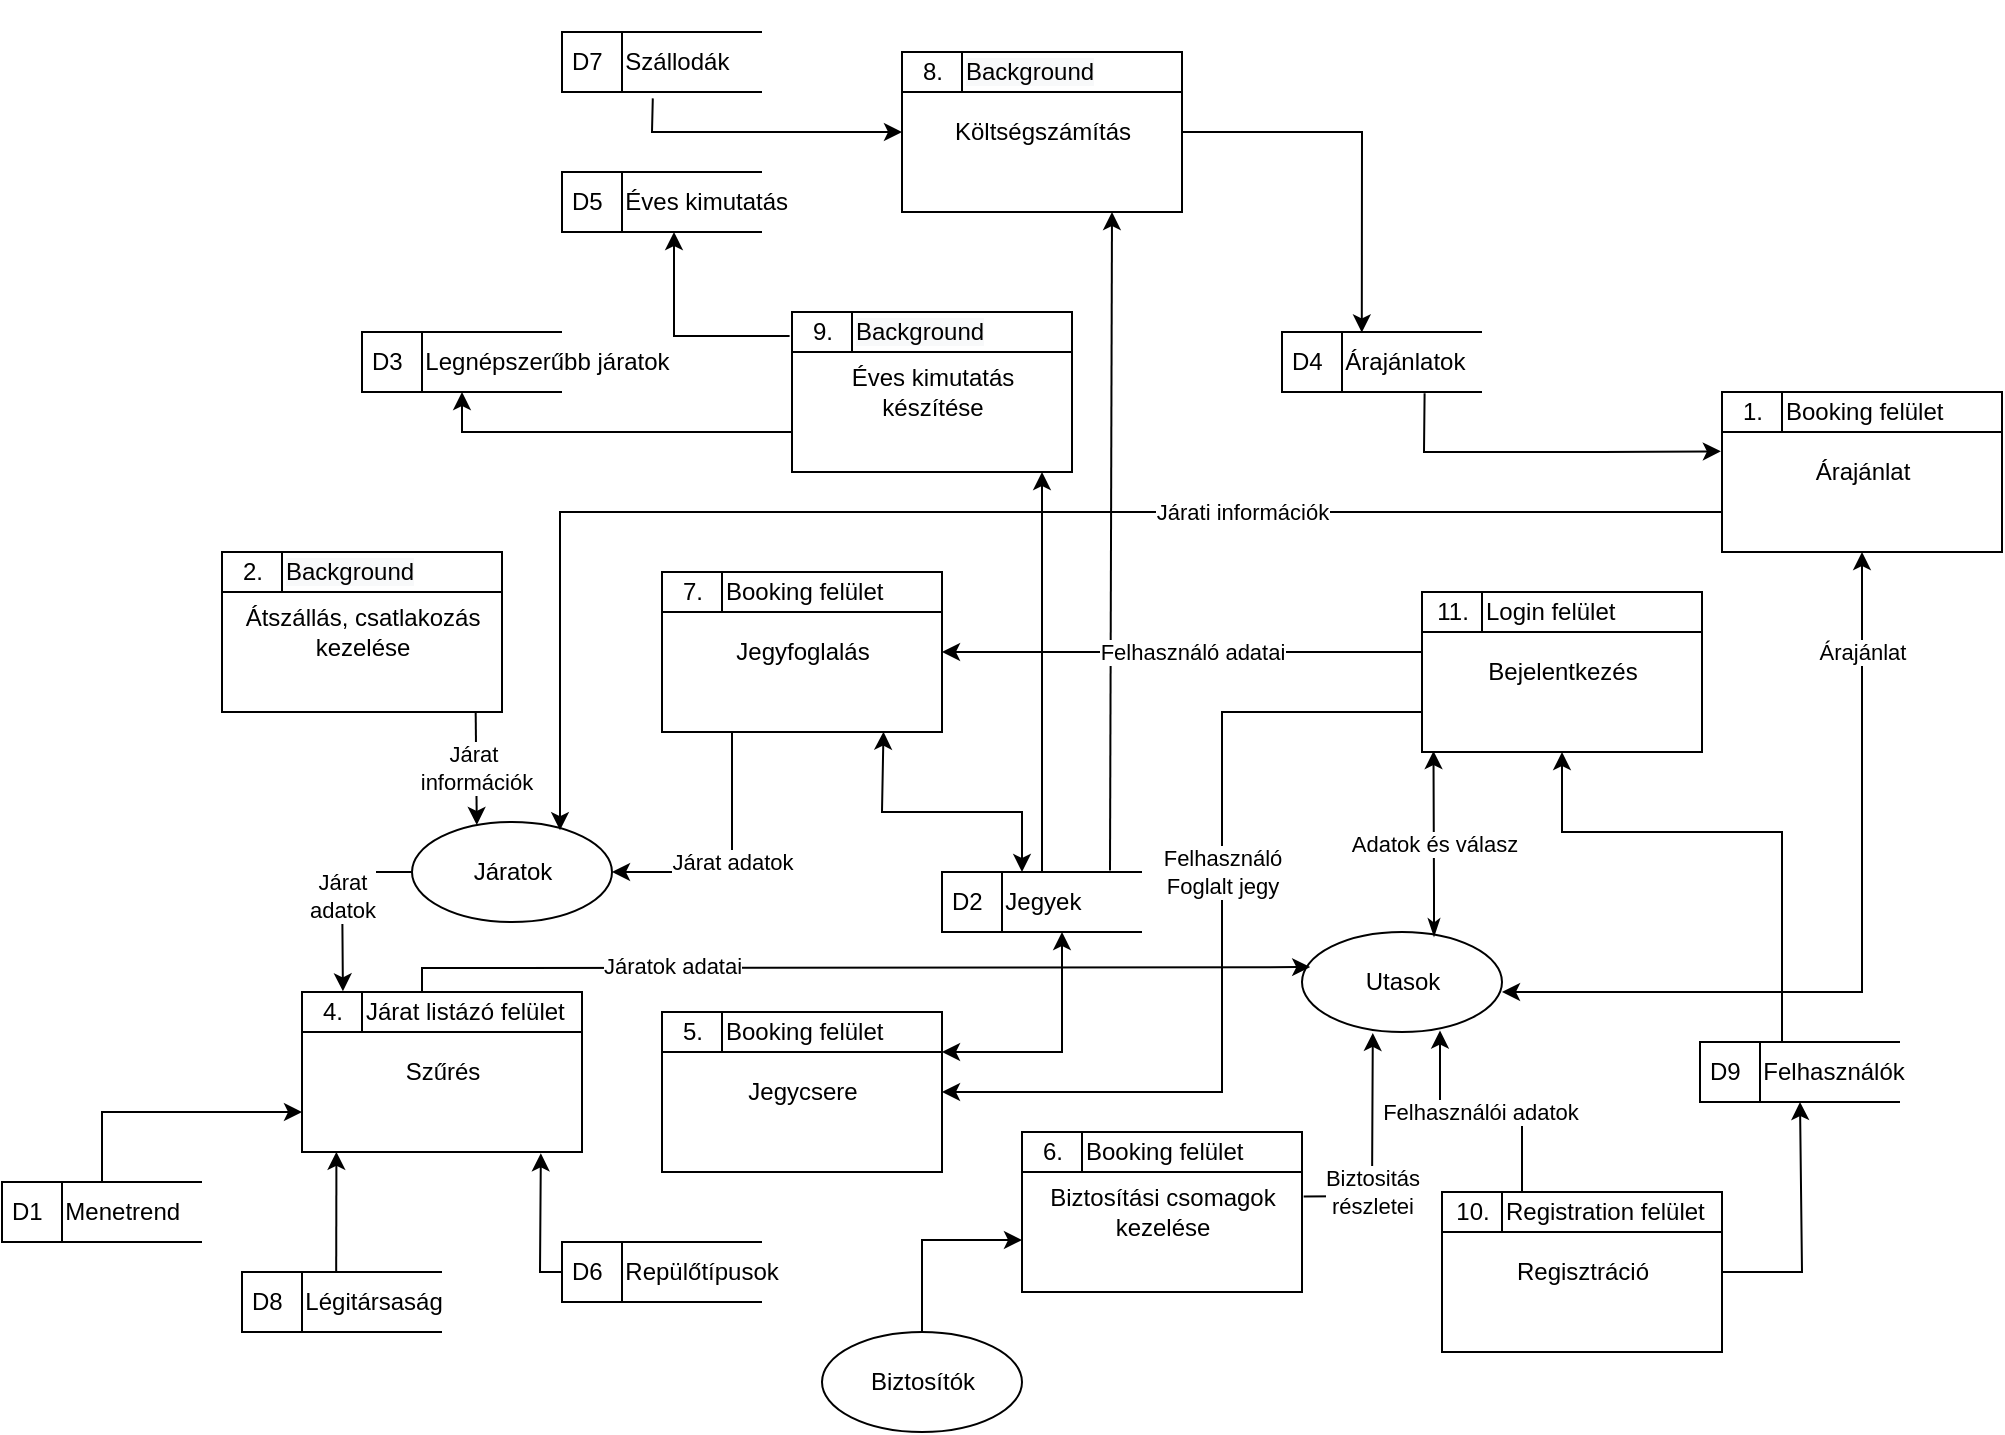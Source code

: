 <mxfile version="15.7.3" type="device" pages="4"><diagram id="eq_LXVpaj4hJ-S999Isg" name="Logikai 1. szint"><mxGraphModel dx="1221" dy="811" grid="1" gridSize="10" guides="1" tooltips="1" connect="1" arrows="1" fold="1" page="1" pageScale="1" pageWidth="850" pageHeight="1100" math="0" shadow="0"><root><mxCell id="0"/><mxCell id="1" parent="0"/><mxCell id="WV0hPoDVlpUfX9SHX1S3-1" value="" style="group" parent="1" vertex="1" connectable="0"><mxGeometry x="1150" y="340" width="140" height="80" as="geometry"/></mxCell><mxCell id="WV0hPoDVlpUfX9SHX1S3-2" value="" style="html=1;dashed=0;whitespace=wrap;rounded=0;sketch=0;strokeColor=#000000;align=left;" parent="WV0hPoDVlpUfX9SHX1S3-1" vertex="1"><mxGeometry width="140" height="80" as="geometry"/></mxCell><mxCell id="WV0hPoDVlpUfX9SHX1S3-3" value="1." style="text;html=1;resizable=0;autosize=1;align=center;verticalAlign=middle;points=[];fillColor=none;rounded=0;sketch=0;strokeColor=#000000;" parent="WV0hPoDVlpUfX9SHX1S3-1" vertex="1"><mxGeometry width="30" height="20" as="geometry"/></mxCell><mxCell id="WV0hPoDVlpUfX9SHX1S3-4" value="Árajánlat" style="text;html=1;resizable=0;autosize=1;align=center;verticalAlign=middle;points=[];fillColor=none;strokeColor=none;rounded=0;sketch=0;" parent="WV0hPoDVlpUfX9SHX1S3-1" vertex="1"><mxGeometry x="40" y="30" width="60" height="20" as="geometry"/></mxCell><mxCell id="WV0hPoDVlpUfX9SHX1S3-5" value="Booking felület" style="rounded=0;whiteSpace=wrap;html=1;sketch=0;strokeColor=#000000;align=left;" parent="WV0hPoDVlpUfX9SHX1S3-1" vertex="1"><mxGeometry x="30.0" width="110" height="20" as="geometry"/></mxCell><mxCell id="WV0hPoDVlpUfX9SHX1S3-28" value="" style="group" parent="1" vertex="1" connectable="0"><mxGeometry x="400.0" y="420" width="140" height="80" as="geometry"/></mxCell><mxCell id="WV0hPoDVlpUfX9SHX1S3-29" value="" style="html=1;dashed=0;whitespace=wrap;rounded=0;sketch=0;strokeColor=#000000;align=left;" parent="WV0hPoDVlpUfX9SHX1S3-28" vertex="1"><mxGeometry width="140" height="80" as="geometry"/></mxCell><mxCell id="WV0hPoDVlpUfX9SHX1S3-30" value="2." style="text;html=1;resizable=0;autosize=1;align=center;verticalAlign=middle;points=[];fillColor=none;rounded=0;sketch=0;strokeColor=#000000;" parent="WV0hPoDVlpUfX9SHX1S3-28" vertex="1"><mxGeometry width="30" height="20" as="geometry"/></mxCell><mxCell id="WV0hPoDVlpUfX9SHX1S3-31" value="Átszállás, csatlakozás&lt;br&gt;kezelése" style="text;html=1;resizable=0;autosize=1;align=center;verticalAlign=middle;points=[];fillColor=none;strokeColor=none;rounded=0;sketch=0;" parent="WV0hPoDVlpUfX9SHX1S3-28" vertex="1"><mxGeometry x="5" y="25" width="130" height="30" as="geometry"/></mxCell><mxCell id="WV0hPoDVlpUfX9SHX1S3-32" value="" style="rounded=0;whiteSpace=wrap;html=1;sketch=0;strokeColor=#000000;align=left;" parent="WV0hPoDVlpUfX9SHX1S3-28" vertex="1"><mxGeometry x="30" y="20" width="110" as="geometry"/></mxCell><mxCell id="hw56zmMSg91bzFmj_W6J-2" value="&#10;&#10;&lt;span style=&quot;color: rgb(0, 0, 0); font-family: helvetica; font-size: 12px; font-style: normal; font-weight: 400; letter-spacing: normal; text-align: center; text-indent: 0px; text-transform: none; word-spacing: 0px; background-color: rgb(248, 249, 250); display: inline; float: none;&quot;&gt;Background&lt;/span&gt;&#10;&#10;" style="rounded=0;whiteSpace=wrap;html=1;sketch=0;strokeColor=#000000;align=left;" parent="WV0hPoDVlpUfX9SHX1S3-28" vertex="1"><mxGeometry x="30" width="110" height="20" as="geometry"/></mxCell><mxCell id="WV0hPoDVlpUfX9SHX1S3-33" value="" style="group" parent="1" vertex="1" connectable="0"><mxGeometry x="440" y="640" width="140" height="80" as="geometry"/></mxCell><mxCell id="WV0hPoDVlpUfX9SHX1S3-34" value="" style="html=1;dashed=0;whitespace=wrap;rounded=0;sketch=0;strokeColor=#000000;align=left;" parent="WV0hPoDVlpUfX9SHX1S3-33" vertex="1"><mxGeometry width="140" height="80" as="geometry"/></mxCell><mxCell id="WV0hPoDVlpUfX9SHX1S3-35" value="4." style="text;html=1;resizable=0;autosize=1;align=center;verticalAlign=middle;points=[];fillColor=none;rounded=0;sketch=0;strokeColor=#000000;" parent="WV0hPoDVlpUfX9SHX1S3-33" vertex="1"><mxGeometry width="30" height="20" as="geometry"/></mxCell><mxCell id="WV0hPoDVlpUfX9SHX1S3-36" value="Szűrés" style="text;html=1;resizable=0;autosize=1;align=center;verticalAlign=middle;points=[];fillColor=none;strokeColor=none;rounded=0;sketch=0;" parent="WV0hPoDVlpUfX9SHX1S3-33" vertex="1"><mxGeometry x="45" y="30" width="50" height="20" as="geometry"/></mxCell><mxCell id="WV0hPoDVlpUfX9SHX1S3-37" value="Járat listázó felület" style="rounded=0;whiteSpace=wrap;html=1;sketch=0;strokeColor=#000000;align=left;" parent="WV0hPoDVlpUfX9SHX1S3-33" vertex="1"><mxGeometry x="30.0" width="110" height="20" as="geometry"/></mxCell><mxCell id="WV0hPoDVlpUfX9SHX1S3-38" value="B" style="group" parent="1" vertex="1" connectable="0"><mxGeometry x="620" y="650" width="140" height="80" as="geometry"/></mxCell><mxCell id="WV0hPoDVlpUfX9SHX1S3-39" value="" style="html=1;dashed=0;whitespace=wrap;rounded=0;sketch=0;strokeColor=#000000;align=left;" parent="WV0hPoDVlpUfX9SHX1S3-38" vertex="1"><mxGeometry width="140" height="80" as="geometry"/></mxCell><mxCell id="WV0hPoDVlpUfX9SHX1S3-40" value="5." style="text;html=1;resizable=0;autosize=1;align=center;verticalAlign=middle;points=[];fillColor=none;rounded=0;sketch=0;strokeColor=#000000;" parent="WV0hPoDVlpUfX9SHX1S3-38" vertex="1"><mxGeometry width="30" height="20" as="geometry"/></mxCell><mxCell id="WV0hPoDVlpUfX9SHX1S3-41" value="Jegycsere" style="text;html=1;resizable=0;autosize=1;align=center;verticalAlign=middle;points=[];fillColor=none;strokeColor=none;rounded=0;sketch=0;" parent="WV0hPoDVlpUfX9SHX1S3-38" vertex="1"><mxGeometry x="35" y="30" width="70" height="20" as="geometry"/></mxCell><mxCell id="WV0hPoDVlpUfX9SHX1S3-42" value="Booking felület" style="rounded=0;whiteSpace=wrap;html=1;sketch=0;strokeColor=#000000;align=left;" parent="WV0hPoDVlpUfX9SHX1S3-38" vertex="1"><mxGeometry x="30.0" width="110" height="20" as="geometry"/></mxCell><mxCell id="WV0hPoDVlpUfX9SHX1S3-43" value="" style="group" parent="1" vertex="1" connectable="0"><mxGeometry x="800" y="710" width="140" height="80" as="geometry"/></mxCell><mxCell id="WV0hPoDVlpUfX9SHX1S3-44" value="" style="html=1;dashed=0;whitespace=wrap;rounded=0;sketch=0;strokeColor=#000000;align=left;" parent="WV0hPoDVlpUfX9SHX1S3-43" vertex="1"><mxGeometry width="140" height="80" as="geometry"/></mxCell><mxCell id="WV0hPoDVlpUfX9SHX1S3-45" value="6." style="text;html=1;resizable=0;autosize=1;align=center;verticalAlign=middle;points=[];fillColor=none;rounded=0;sketch=0;strokeColor=#000000;" parent="WV0hPoDVlpUfX9SHX1S3-43" vertex="1"><mxGeometry width="30" height="20" as="geometry"/></mxCell><mxCell id="WV0hPoDVlpUfX9SHX1S3-46" value="Biztosítási csomagok&lt;br&gt;kezelése" style="text;html=1;resizable=0;autosize=1;align=center;verticalAlign=middle;points=[];fillColor=none;strokeColor=none;rounded=0;sketch=0;" parent="WV0hPoDVlpUfX9SHX1S3-43" vertex="1"><mxGeometry x="5" y="25" width="130" height="30" as="geometry"/></mxCell><mxCell id="WV0hPoDVlpUfX9SHX1S3-47" value="Booking felület" style="rounded=0;whiteSpace=wrap;html=1;sketch=0;strokeColor=#000000;align=left;" parent="WV0hPoDVlpUfX9SHX1S3-43" vertex="1"><mxGeometry x="30.0" width="110" height="20" as="geometry"/></mxCell><mxCell id="WV0hPoDVlpUfX9SHX1S3-48" value="" style="group" parent="1" vertex="1" connectable="0"><mxGeometry x="620" y="430" width="140" height="80" as="geometry"/></mxCell><mxCell id="WV0hPoDVlpUfX9SHX1S3-49" value="" style="html=1;dashed=0;whitespace=wrap;rounded=0;sketch=0;strokeColor=#000000;align=left;" parent="WV0hPoDVlpUfX9SHX1S3-48" vertex="1"><mxGeometry width="140" height="80" as="geometry"/></mxCell><mxCell id="WV0hPoDVlpUfX9SHX1S3-50" value="7." style="text;html=1;resizable=0;autosize=1;align=center;verticalAlign=middle;points=[];fillColor=none;rounded=0;sketch=0;strokeColor=#000000;" parent="WV0hPoDVlpUfX9SHX1S3-48" vertex="1"><mxGeometry width="30" height="20" as="geometry"/></mxCell><mxCell id="WV0hPoDVlpUfX9SHX1S3-51" value="Jegyfoglalás" style="text;html=1;resizable=0;autosize=1;align=center;verticalAlign=middle;points=[];fillColor=none;strokeColor=none;rounded=0;sketch=0;" parent="WV0hPoDVlpUfX9SHX1S3-48" vertex="1"><mxGeometry x="30" y="30" width="80" height="20" as="geometry"/></mxCell><mxCell id="WV0hPoDVlpUfX9SHX1S3-52" value="Booking felület" style="rounded=0;whiteSpace=wrap;html=1;sketch=0;strokeColor=#000000;align=left;" parent="WV0hPoDVlpUfX9SHX1S3-48" vertex="1"><mxGeometry x="30.0" width="110" height="20" as="geometry"/></mxCell><mxCell id="WV0hPoDVlpUfX9SHX1S3-58" value="D1&lt;span style=&quot;white-space: pre&quot;&gt;&#9;&lt;/span&gt;Menetrend&lt;span style=&quot;white-space: pre&quot;&gt;&#9;&lt;/span&gt;" style="html=1;dashed=0;whitespace=wrap;shape=mxgraph.dfd.dataStoreID;align=left;spacingLeft=3;points=[[0,0],[0.5,0],[1,0],[0,0.5],[1,0.5],[0,1],[0.5,1],[1,1]];" parent="1" vertex="1"><mxGeometry x="290" y="735" width="100" height="30" as="geometry"/></mxCell><mxCell id="WV0hPoDVlpUfX9SHX1S3-59" value="D2&lt;span style=&quot;white-space: pre&quot;&gt;&#9;&lt;/span&gt;Jegyek" style="html=1;dashed=0;whitespace=wrap;shape=mxgraph.dfd.dataStoreID;align=left;spacingLeft=3;points=[[0,0],[0.5,0],[1,0],[0,0.5],[1,0.5],[0,1],[0.5,1],[1,1]];" parent="1" vertex="1"><mxGeometry x="760" y="580" width="100" height="30" as="geometry"/></mxCell><mxCell id="WV0hPoDVlpUfX9SHX1S3-60" value="D3&lt;span style=&quot;white-space: pre&quot;&gt;&#9;&lt;/span&gt;Legnépszerűbb járatok" style="html=1;dashed=0;whitespace=wrap;shape=mxgraph.dfd.dataStoreID;align=left;spacingLeft=3;points=[[0,0],[0.5,0],[1,0],[0,0.5],[1,0.5],[0,1],[0.5,1],[1,1]];" parent="1" vertex="1"><mxGeometry x="470" y="310" width="100" height="30" as="geometry"/></mxCell><mxCell id="WV0hPoDVlpUfX9SHX1S3-61" value="D4&lt;span style=&quot;white-space: pre&quot;&gt;&#9;&lt;/span&gt;Árajánlatok" style="html=1;dashed=0;whitespace=wrap;shape=mxgraph.dfd.dataStoreID;align=left;spacingLeft=3;points=[[0,0],[0.5,0],[1,0],[0,0.5],[1,0.5],[0,1],[0.5,1],[1,1]];" parent="1" vertex="1"><mxGeometry x="930" y="310" width="100" height="30" as="geometry"/></mxCell><mxCell id="WV0hPoDVlpUfX9SHX1S3-62" value="D5&lt;span style=&quot;white-space: pre&quot;&gt;&#9;&lt;/span&gt;Éves kimutatás" style="html=1;dashed=0;whitespace=wrap;shape=mxgraph.dfd.dataStoreID;align=left;spacingLeft=3;points=[[0,0],[0.5,0],[1,0],[0,0.5],[1,0.5],[0,1],[0.5,1],[1,1]];" parent="1" vertex="1"><mxGeometry x="570" y="230" width="100" height="30" as="geometry"/></mxCell><mxCell id="WV0hPoDVlpUfX9SHX1S3-63" value="D6&lt;span style=&quot;white-space: pre&quot;&gt;&#9;&lt;/span&gt;Repülőtípusok" style="html=1;dashed=0;whitespace=wrap;shape=mxgraph.dfd.dataStoreID;align=left;spacingLeft=3;points=[[0,0],[0.5,0],[1,0],[0,0.5],[1,0.5],[0,1],[0.5,1],[1,1]];" parent="1" vertex="1"><mxGeometry x="570" y="765" width="100" height="30" as="geometry"/></mxCell><mxCell id="WV0hPoDVlpUfX9SHX1S3-64" value="D7&lt;span style=&quot;white-space: pre&quot;&gt;&#9;&lt;/span&gt;Szállodák" style="html=1;dashed=0;whitespace=wrap;shape=mxgraph.dfd.dataStoreID;align=left;spacingLeft=3;points=[[0,0],[0.5,0],[1,0],[0,0.5],[1,0.5],[0,1],[0.5,1],[1,1]];" parent="1" vertex="1"><mxGeometry x="570" y="160" width="100" height="30" as="geometry"/></mxCell><mxCell id="WV0hPoDVlpUfX9SHX1S3-66" value="Utasok" style="shape=ellipse;html=1;dashed=0;whitespace=wrap;perimeter=ellipsePerimeter;" parent="1" vertex="1"><mxGeometry x="940" y="610" width="100" height="50" as="geometry"/></mxCell><mxCell id="WV0hPoDVlpUfX9SHX1S3-67" value="Járatok" style="shape=ellipse;html=1;dashed=0;whitespace=wrap;perimeter=ellipsePerimeter;" parent="1" vertex="1"><mxGeometry x="495" y="555" width="100" height="50" as="geometry"/></mxCell><mxCell id="WV0hPoDVlpUfX9SHX1S3-69" value="D8&lt;span style=&quot;white-space: pre&quot;&gt;&#9;&lt;/span&gt;Légitársaság" style="html=1;dashed=0;whitespace=wrap;shape=mxgraph.dfd.dataStoreID;align=left;spacingLeft=3;points=[[0,0],[0.5,0],[1,0],[0,0.5],[1,0.5],[0,1],[0.5,1],[1,1]];" parent="1" vertex="1"><mxGeometry x="410" y="780" width="100" height="30" as="geometry"/></mxCell><mxCell id="WV0hPoDVlpUfX9SHX1S3-70" value="Biztosítók" style="shape=ellipse;html=1;dashed=0;whitespace=wrap;perimeter=ellipsePerimeter;" parent="1" vertex="1"><mxGeometry x="700" y="810" width="100" height="50" as="geometry"/></mxCell><mxCell id="WV0hPoDVlpUfX9SHX1S3-71" value="" style="endArrow=classic;html=1;rounded=0;exitX=0.5;exitY=0;exitDx=0;exitDy=0;entryX=0;entryY=0.675;entryDx=0;entryDy=0;entryPerimeter=0;" parent="1" source="WV0hPoDVlpUfX9SHX1S3-70" target="WV0hPoDVlpUfX9SHX1S3-44" edge="1"><mxGeometry width="50" height="50" relative="1" as="geometry"><mxPoint x="1080" y="720" as="sourcePoint"/><mxPoint x="940" y="750" as="targetPoint"/><Array as="points"><mxPoint x="750" y="764"/></Array></mxGeometry></mxCell><mxCell id="WV0hPoDVlpUfX9SHX1S3-74" value="Biztositás&lt;br&gt;részletei" style="endArrow=classic;html=1;rounded=0;exitX=1.006;exitY=0.403;exitDx=0;exitDy=0;entryX=0.354;entryY=1.009;entryDx=0;entryDy=0;entryPerimeter=0;exitPerimeter=0;" parent="1" source="WV0hPoDVlpUfX9SHX1S3-44" target="WV0hPoDVlpUfX9SHX1S3-66" edge="1"><mxGeometry x="-0.375" width="50" height="50" relative="1" as="geometry"><mxPoint x="990" y="850" as="sourcePoint"/><mxPoint x="1040" y="800" as="targetPoint"/><Array as="points"><mxPoint x="975" y="742"/></Array><mxPoint as="offset"/></mxGeometry></mxCell><mxCell id="WV0hPoDVlpUfX9SHX1S3-54" value="" style="html=1;dashed=0;whitespace=wrap;rounded=0;sketch=0;strokeColor=#000000;align=left;" parent="1" vertex="1"><mxGeometry x="740" y="170" width="140" height="80" as="geometry"/></mxCell><mxCell id="WV0hPoDVlpUfX9SHX1S3-55" value="8." style="text;html=1;resizable=0;autosize=1;align=center;verticalAlign=middle;points=[];fillColor=none;rounded=0;sketch=0;strokeColor=#000000;" parent="1" vertex="1"><mxGeometry x="740" y="170" width="30" height="20" as="geometry"/></mxCell><mxCell id="WV0hPoDVlpUfX9SHX1S3-56" value="Költségszámítás" style="text;html=1;resizable=0;autosize=1;align=center;verticalAlign=middle;points=[];fillColor=none;strokeColor=none;rounded=0;sketch=0;" parent="1" vertex="1"><mxGeometry x="760" y="200" width="100" height="20" as="geometry"/></mxCell><mxCell id="WV0hPoDVlpUfX9SHX1S3-57" value="&#10;&#10;&lt;span style=&quot;color: rgb(0, 0, 0); font-family: helvetica; font-size: 12px; font-style: normal; font-weight: 400; letter-spacing: normal; text-align: center; text-indent: 0px; text-transform: none; word-spacing: 0px; background-color: rgb(248, 249, 250); display: inline; float: none;&quot;&gt;Background&lt;/span&gt;&#10;&#10;" style="rounded=0;whiteSpace=wrap;html=1;sketch=0;strokeColor=#000000;align=left;" parent="1" vertex="1"><mxGeometry x="770.0" y="170" width="110" height="20" as="geometry"/></mxCell><mxCell id="WV0hPoDVlpUfX9SHX1S3-75" value="" style="endArrow=classic;startArrow=classic;html=1;rounded=0;exitX=0.4;exitY=0;exitDx=0;exitDy=0;exitPerimeter=0;entryX=0.791;entryY=0.998;entryDx=0;entryDy=0;entryPerimeter=0;" parent="1" source="WV0hPoDVlpUfX9SHX1S3-59" target="WV0hPoDVlpUfX9SHX1S3-49" edge="1"><mxGeometry x="-1" y="-582" width="50" height="50" relative="1" as="geometry"><mxPoint x="670" y="600" as="sourcePoint"/><mxPoint x="720" y="550" as="targetPoint"/><Array as="points"><mxPoint x="800" y="550"/><mxPoint x="730" y="550"/></Array><mxPoint x="-32" y="190" as="offset"/></mxGeometry></mxCell><mxCell id="WV0hPoDVlpUfX9SHX1S3-76" value="" style="endArrow=classic;startArrow=classic;html=1;rounded=0;exitX=1;exitY=0.25;exitDx=0;exitDy=0;" parent="1" source="WV0hPoDVlpUfX9SHX1S3-39" edge="1"><mxGeometry width="50" height="50" relative="1" as="geometry"><mxPoint x="740" y="670" as="sourcePoint"/><mxPoint x="820" y="610" as="targetPoint"/><Array as="points"><mxPoint x="820" y="670"/></Array></mxGeometry></mxCell><mxCell id="WV0hPoDVlpUfX9SHX1S3-78" value="Járat adatok" style="endArrow=classic;html=1;rounded=0;entryX=1;entryY=0.5;entryDx=0;entryDy=0;exitX=0.25;exitY=1;exitDx=0;exitDy=0;" parent="1" source="WV0hPoDVlpUfX9SHX1S3-49" target="WV0hPoDVlpUfX9SHX1S3-67" edge="1"><mxGeometry width="50" height="50" relative="1" as="geometry"><mxPoint x="760" y="597" as="sourcePoint"/><mxPoint x="520" y="530" as="targetPoint"/><Array as="points"><mxPoint x="655" y="580"/></Array></mxGeometry></mxCell><mxCell id="WV0hPoDVlpUfX9SHX1S3-80" value="Járati információk" style="endArrow=classic;html=1;rounded=0;entryX=0.74;entryY=0.082;entryDx=0;entryDy=0;entryPerimeter=0;exitX=0;exitY=0.75;exitDx=0;exitDy=0;" parent="1" source="WV0hPoDVlpUfX9SHX1S3-2" target="WV0hPoDVlpUfX9SHX1S3-67" edge="1"><mxGeometry x="-0.351" width="50" height="50" relative="1" as="geometry"><mxPoint x="380" y="570" as="sourcePoint"/><mxPoint x="430" y="520" as="targetPoint"/><Array as="points"><mxPoint x="569" y="400"/></Array><mxPoint as="offset"/></mxGeometry></mxCell><mxCell id="WV0hPoDVlpUfX9SHX1S3-81" value="Járat&amp;nbsp;&lt;br&gt;információk" style="endArrow=classic;html=1;rounded=0;exitX=0.906;exitY=1.001;exitDx=0;exitDy=0;entryX=0.324;entryY=0.03;entryDx=0;entryDy=0;entryPerimeter=0;exitPerimeter=0;" parent="1" source="WV0hPoDVlpUfX9SHX1S3-29" target="WV0hPoDVlpUfX9SHX1S3-67" edge="1"><mxGeometry width="50" height="50" relative="1" as="geometry"><mxPoint x="470" y="580" as="sourcePoint"/><mxPoint x="550" y="540" as="targetPoint"/><Array as="points"/></mxGeometry></mxCell><mxCell id="WV0hPoDVlpUfX9SHX1S3-83" value="" style="endArrow=classic;html=1;rounded=0;entryX=0.399;entryY=0.008;entryDx=0;entryDy=0;exitX=1;exitY=0.5;exitDx=0;exitDy=0;entryPerimeter=0;" parent="1" source="WV0hPoDVlpUfX9SHX1S3-54" target="WV0hPoDVlpUfX9SHX1S3-61" edge="1"><mxGeometry width="50" height="50" relative="1" as="geometry"><mxPoint x="745" y="91" as="sourcePoint"/><mxPoint x="745" y="90" as="targetPoint"/><Array as="points"><mxPoint x="920" y="210"/><mxPoint x="970" y="210"/></Array></mxGeometry></mxCell><mxCell id="WV0hPoDVlpUfX9SHX1S3-85" value="" style="endArrow=classic;html=1;rounded=0;entryX=0;entryY=0.5;entryDx=0;entryDy=0;exitX=0.454;exitY=1.106;exitDx=0;exitDy=0;exitPerimeter=0;" parent="1" source="WV0hPoDVlpUfX9SHX1S3-64" target="WV0hPoDVlpUfX9SHX1S3-54" edge="1"><mxGeometry width="50" height="50" relative="1" as="geometry"><mxPoint x="789" y="130" as="sourcePoint"/><mxPoint x="805" y="175" as="targetPoint"/><Array as="points"><mxPoint x="615" y="210"/></Array></mxGeometry></mxCell><mxCell id="WV0hPoDVlpUfX9SHX1S3-86" value="Background" style="group" parent="1" vertex="1" connectable="0"><mxGeometry x="685" y="300" width="140" height="80" as="geometry"/></mxCell><mxCell id="WV0hPoDVlpUfX9SHX1S3-87" value="" style="html=1;dashed=0;whitespace=wrap;rounded=0;sketch=0;strokeColor=#000000;align=left;" parent="WV0hPoDVlpUfX9SHX1S3-86" vertex="1"><mxGeometry width="140" height="80" as="geometry"/></mxCell><mxCell id="WV0hPoDVlpUfX9SHX1S3-88" value="9." style="text;html=1;resizable=0;autosize=1;align=center;verticalAlign=middle;points=[];fillColor=none;rounded=0;sketch=0;strokeColor=#000000;" parent="WV0hPoDVlpUfX9SHX1S3-86" vertex="1"><mxGeometry width="30" height="20" as="geometry"/></mxCell><mxCell id="WV0hPoDVlpUfX9SHX1S3-89" value="Éves kimutatás&lt;br&gt;készítése" style="text;html=1;resizable=0;autosize=1;align=center;verticalAlign=middle;points=[];fillColor=none;strokeColor=none;rounded=0;sketch=0;" parent="WV0hPoDVlpUfX9SHX1S3-86" vertex="1"><mxGeometry x="20" y="25" width="100" height="30" as="geometry"/></mxCell><mxCell id="WV0hPoDVlpUfX9SHX1S3-90" value="&#10;&#10;&lt;span style=&quot;color: rgb(0, 0, 0); font-family: helvetica; font-size: 12px; font-style: normal; font-weight: 400; letter-spacing: normal; text-align: center; text-indent: 0px; text-transform: none; word-spacing: 0px; background-color: rgb(248, 249, 250); display: inline; float: none;&quot;&gt;Background&lt;/span&gt;&#10;&#10;" style="rounded=0;whiteSpace=wrap;html=1;sketch=0;strokeColor=#000000;align=left;" parent="WV0hPoDVlpUfX9SHX1S3-86" vertex="1"><mxGeometry x="30.0" width="110" height="20" as="geometry"/></mxCell><mxCell id="WV0hPoDVlpUfX9SHX1S3-92" value="" style="endArrow=classic;html=1;rounded=0;" parent="1" source="WV0hPoDVlpUfX9SHX1S3-59" edge="1"><mxGeometry width="50" height="50" relative="1" as="geometry"><mxPoint x="820" y="470" as="sourcePoint"/><mxPoint x="810" y="380" as="targetPoint"/></mxGeometry></mxCell><mxCell id="WV0hPoDVlpUfX9SHX1S3-91" value="" style="endArrow=classic;html=1;rounded=0;exitX=-0.04;exitY=0.6;exitDx=0;exitDy=0;exitPerimeter=0;" parent="1" source="WV0hPoDVlpUfX9SHX1S3-88" edge="1"><mxGeometry x="0.636" y="16" width="50" height="50" relative="1" as="geometry"><mxPoint x="140" y="475" as="sourcePoint"/><mxPoint x="626" y="260" as="targetPoint"/><Array as="points"><mxPoint x="626" y="312"/></Array><mxPoint as="offset"/></mxGeometry></mxCell><mxCell id="WV0hPoDVlpUfX9SHX1S3-94" value="" style="endArrow=classic;html=1;rounded=0;exitX=0;exitY=0.75;exitDx=0;exitDy=0;entryX=0.5;entryY=1;entryDx=0;entryDy=0;" parent="1" source="WV0hPoDVlpUfX9SHX1S3-87" target="WV0hPoDVlpUfX9SHX1S3-60" edge="1"><mxGeometry width="50" height="50" relative="1" as="geometry"><mxPoint x="640" y="380" as="sourcePoint"/><mxPoint x="520" y="370" as="targetPoint"/><Array as="points"><mxPoint x="683" y="360"/><mxPoint x="670" y="360"/><mxPoint x="640" y="360"/><mxPoint x="520" y="360"/></Array></mxGeometry></mxCell><mxCell id="WV0hPoDVlpUfX9SHX1S3-97" value="" style="endArrow=classic;html=1;rounded=0;entryX=0.123;entryY=0.999;entryDx=0;entryDy=0;entryPerimeter=0;exitX=0.471;exitY=-0.007;exitDx=0;exitDy=0;exitPerimeter=0;" parent="1" source="WV0hPoDVlpUfX9SHX1S3-69" target="WV0hPoDVlpUfX9SHX1S3-34" edge="1"><mxGeometry width="50" height="50" relative="1" as="geometry"><mxPoint x="397" y="770" as="sourcePoint"/><mxPoint x="460" y="740" as="targetPoint"/></mxGeometry></mxCell><mxCell id="WV0hPoDVlpUfX9SHX1S3-98" value="" style="endArrow=classic;html=1;rounded=0;exitX=0;exitY=0.5;exitDx=0;exitDy=0;entryX=0.853;entryY=1.008;entryDx=0;entryDy=0;entryPerimeter=0;" parent="1" source="WV0hPoDVlpUfX9SHX1S3-63" target="WV0hPoDVlpUfX9SHX1S3-34" edge="1"><mxGeometry width="50" height="50" relative="1" as="geometry"><mxPoint x="510" y="760" as="sourcePoint"/><mxPoint x="550" y="730" as="targetPoint"/><Array as="points"><mxPoint x="559" y="780"/></Array></mxGeometry></mxCell><mxCell id="WV0hPoDVlpUfX9SHX1S3-99" value="" style="endArrow=classic;html=1;rounded=0;exitX=0.84;exitY=-0.025;exitDx=0;exitDy=0;exitPerimeter=0;entryX=0.75;entryY=1;entryDx=0;entryDy=0;" parent="1" source="WV0hPoDVlpUfX9SHX1S3-59" target="WV0hPoDVlpUfX9SHX1S3-54" edge="1"><mxGeometry width="50" height="50" relative="1" as="geometry"><mxPoint x="860" y="250" as="sourcePoint"/><mxPoint x="830" y="270" as="targetPoint"/></mxGeometry></mxCell><mxCell id="WV0hPoDVlpUfX9SHX1S3-103" value="" style="endArrow=classic;html=1;rounded=0;entryX=-0.004;entryY=0.371;entryDx=0;entryDy=0;exitX=0.713;exitY=1.02;exitDx=0;exitDy=0;exitPerimeter=0;entryPerimeter=0;" parent="1" source="WV0hPoDVlpUfX9SHX1S3-61" target="WV0hPoDVlpUfX9SHX1S3-2" edge="1"><mxGeometry x="-0.006" width="50" height="50" relative="1" as="geometry"><mxPoint x="1030" y="270" as="sourcePoint"/><mxPoint x="1049" y="340" as="targetPoint"/><Array as="points"><mxPoint x="1001" y="370"/><mxPoint x="1090" y="370"/></Array><mxPoint as="offset"/></mxGeometry></mxCell><mxCell id="WV0hPoDVlpUfX9SHX1S3-106" value="Árajánlat" style="endArrow=classic;html=1;rounded=0;entryX=0.5;entryY=1;entryDx=0;entryDy=0;startArrow=classic;startFill=1;" parent="1" target="WV0hPoDVlpUfX9SHX1S3-2" edge="1"><mxGeometry x="0.75" width="50" height="50" relative="1" as="geometry"><mxPoint x="1040" y="640" as="sourcePoint"/><mxPoint x="1091.88" y="420.24" as="targetPoint"/><Array as="points"><mxPoint x="1220" y="640"/></Array><mxPoint as="offset"/></mxGeometry></mxCell><mxCell id="WV0hPoDVlpUfX9SHX1S3-108" value="" style="endArrow=classic;html=1;rounded=0;entryX=0;entryY=0.75;entryDx=0;entryDy=0;exitX=0.5;exitY=0;exitDx=0;exitDy=0;" parent="1" source="WV0hPoDVlpUfX9SHX1S3-58" target="WV0hPoDVlpUfX9SHX1S3-34" edge="1"><mxGeometry width="50" height="50" relative="1" as="geometry"><mxPoint x="310" y="790" as="sourcePoint"/><mxPoint x="310" y="580" as="targetPoint"/><Array as="points"><mxPoint x="340" y="700"/></Array></mxGeometry></mxCell><mxCell id="WV0hPoDVlpUfX9SHX1S3-109" value="" style="endArrow=classic;html=1;rounded=0;entryX=0.041;entryY=0.351;entryDx=0;entryDy=0;entryPerimeter=0;" parent="1" target="WV0hPoDVlpUfX9SHX1S3-66" edge="1"><mxGeometry width="50" height="50" relative="1" as="geometry"><mxPoint x="500" y="640" as="sourcePoint"/><mxPoint x="570" y="610" as="targetPoint"/><Array as="points"><mxPoint x="500" y="628"/></Array></mxGeometry></mxCell><mxCell id="zwn6SnuhLveromyCGB7e-6" value="Járatok adatai" style="edgeLabel;html=1;align=center;verticalAlign=middle;resizable=0;points=[];" vertex="1" connectable="0" parent="WV0hPoDVlpUfX9SHX1S3-109"><mxGeometry x="-0.402" y="1" relative="1" as="geometry"><mxPoint as="offset"/></mxGeometry></mxCell><mxCell id="WV0hPoDVlpUfX9SHX1S3-110" value="Járat&lt;br&gt;adatok" style="endArrow=classic;html=1;rounded=0;exitX=0;exitY=0.5;exitDx=0;exitDy=0;entryX=0.682;entryY=-0.018;entryDx=0;entryDy=0;entryPerimeter=0;" parent="1" source="WV0hPoDVlpUfX9SHX1S3-67" target="WV0hPoDVlpUfX9SHX1S3-35" edge="1"><mxGeometry width="50" height="50" relative="1" as="geometry"><mxPoint x="400" y="620" as="sourcePoint"/><mxPoint x="450" y="570" as="targetPoint"/><Array as="points"><mxPoint x="460" y="580"/></Array></mxGeometry></mxCell><mxCell id="nh0F6W2Hfn9Uxp7u-o9e-6" value="" style="group" parent="1" vertex="1" connectable="0"><mxGeometry x="1010" y="740" width="140" height="80" as="geometry"/></mxCell><mxCell id="nh0F6W2Hfn9Uxp7u-o9e-7" value="" style="html=1;dashed=0;whitespace=wrap;rounded=0;sketch=0;strokeColor=#000000;align=left;" parent="nh0F6W2Hfn9Uxp7u-o9e-6" vertex="1"><mxGeometry width="140" height="80" as="geometry"/></mxCell><mxCell id="nh0F6W2Hfn9Uxp7u-o9e-8" value="10." style="text;html=1;resizable=0;autosize=1;align=center;verticalAlign=middle;points=[];fillColor=none;rounded=0;sketch=0;strokeColor=#000000;" parent="nh0F6W2Hfn9Uxp7u-o9e-6" vertex="1"><mxGeometry width="30" height="20" as="geometry"/></mxCell><mxCell id="nh0F6W2Hfn9Uxp7u-o9e-9" value="Regisztráció" style="text;html=1;resizable=0;autosize=1;align=center;verticalAlign=middle;points=[];fillColor=none;strokeColor=none;rounded=0;sketch=0;" parent="nh0F6W2Hfn9Uxp7u-o9e-6" vertex="1"><mxGeometry x="30" y="30" width="80" height="20" as="geometry"/></mxCell><mxCell id="nh0F6W2Hfn9Uxp7u-o9e-10" value="Registration felület" style="rounded=0;whiteSpace=wrap;html=1;sketch=0;strokeColor=#000000;align=left;" parent="nh0F6W2Hfn9Uxp7u-o9e-6" vertex="1"><mxGeometry x="30.0" width="110" height="20" as="geometry"/></mxCell><mxCell id="nh0F6W2Hfn9Uxp7u-o9e-11" value="" style="group" parent="1" vertex="1" connectable="0"><mxGeometry x="1000" y="440" width="140" height="80" as="geometry"/></mxCell><mxCell id="nh0F6W2Hfn9Uxp7u-o9e-12" value="" style="html=1;dashed=0;whitespace=wrap;rounded=0;sketch=0;strokeColor=#000000;align=left;" parent="nh0F6W2Hfn9Uxp7u-o9e-11" vertex="1"><mxGeometry width="140" height="80" as="geometry"/></mxCell><mxCell id="nh0F6W2Hfn9Uxp7u-o9e-13" value="11." style="text;html=1;resizable=0;autosize=1;align=center;verticalAlign=middle;points=[];fillColor=none;rounded=0;sketch=0;strokeColor=#000000;" parent="nh0F6W2Hfn9Uxp7u-o9e-11" vertex="1"><mxGeometry width="30" height="20" as="geometry"/></mxCell><mxCell id="nh0F6W2Hfn9Uxp7u-o9e-14" value="Bejelentkezés" style="text;html=1;resizable=0;autosize=1;align=center;verticalAlign=middle;points=[];fillColor=none;strokeColor=none;rounded=0;sketch=0;" parent="nh0F6W2Hfn9Uxp7u-o9e-11" vertex="1"><mxGeometry x="25" y="30" width="90" height="20" as="geometry"/></mxCell><mxCell id="nh0F6W2Hfn9Uxp7u-o9e-15" value="Login felület" style="rounded=0;whiteSpace=wrap;html=1;sketch=0;strokeColor=#000000;align=left;" parent="nh0F6W2Hfn9Uxp7u-o9e-11" vertex="1"><mxGeometry x="30.0" width="110" height="20" as="geometry"/></mxCell><mxCell id="nh0F6W2Hfn9Uxp7u-o9e-16" value="" style="endArrow=classic;html=1;rounded=0;exitX=1;exitY=0.5;exitDx=0;exitDy=0;entryX=0.5;entryY=1;entryDx=0;entryDy=0;" parent="1" source="nh0F6W2Hfn9Uxp7u-o9e-7" target="nh0F6W2Hfn9Uxp7u-o9e-17" edge="1"><mxGeometry x="-0.046" y="-30" width="50" height="50" relative="1" as="geometry"><mxPoint x="1210" y="710" as="sourcePoint"/><mxPoint x="1260" y="660" as="targetPoint"/><Array as="points"><mxPoint x="1190" y="780"/></Array><mxPoint as="offset"/></mxGeometry></mxCell><mxCell id="nh0F6W2Hfn9Uxp7u-o9e-22" value="" style="edgeStyle=orthogonalEdgeStyle;rounded=0;orthogonalLoop=1;jettySize=auto;html=1;entryX=0.5;entryY=1;entryDx=0;entryDy=0;" parent="1" source="nh0F6W2Hfn9Uxp7u-o9e-17" target="nh0F6W2Hfn9Uxp7u-o9e-12" edge="1"><mxGeometry relative="1" as="geometry"><Array as="points"><mxPoint x="1180" y="560"/><mxPoint x="1070" y="560"/></Array></mxGeometry></mxCell><mxCell id="nh0F6W2Hfn9Uxp7u-o9e-17" value="D9&lt;span style=&quot;white-space: pre&quot;&gt;&#9;&lt;/span&gt;Felhasználók" style="html=1;dashed=0;whitespace=wrap;shape=mxgraph.dfd.dataStoreID;align=left;spacingLeft=3;points=[[0,0],[0.5,0],[1,0],[0,0.5],[1,0.5],[0,1],[0.5,1],[1,1]];" parent="1" vertex="1"><mxGeometry x="1139" y="665" width="100" height="30" as="geometry"/></mxCell><mxCell id="nh0F6W2Hfn9Uxp7u-o9e-18" value="Adatok és válasz" style="endArrow=classic;html=1;rounded=0;exitX=0.66;exitY=0.045;exitDx=0;exitDy=0;exitPerimeter=0;entryX=0.041;entryY=0.994;entryDx=0;entryDy=0;entryPerimeter=0;startArrow=classicThin;startFill=1;" parent="1" source="WV0hPoDVlpUfX9SHX1S3-66" target="nh0F6W2Hfn9Uxp7u-o9e-12" edge="1"><mxGeometry width="50" height="50" relative="1" as="geometry"><mxPoint x="880" y="530" as="sourcePoint"/><mxPoint x="1070" y="550" as="targetPoint"/><Array as="points"><mxPoint x="1006" y="590"/></Array></mxGeometry></mxCell><mxCell id="nh0F6W2Hfn9Uxp7u-o9e-19" value="Felhasználó adatai" style="edgeStyle=orthogonalEdgeStyle;rounded=0;orthogonalLoop=1;jettySize=auto;html=1;" parent="1" target="WV0hPoDVlpUfX9SHX1S3-49" edge="1"><mxGeometry relative="1" as="geometry"><mxPoint x="1000" y="480" as="sourcePoint"/><Array as="points"><mxPoint x="1000" y="470"/></Array></mxGeometry></mxCell><mxCell id="nh0F6W2Hfn9Uxp7u-o9e-20" value="Felhasználó&lt;br&gt;Foglalt jegy" style="edgeStyle=orthogonalEdgeStyle;rounded=0;orthogonalLoop=1;jettySize=auto;html=1;entryX=1;entryY=0.5;entryDx=0;entryDy=0;" parent="1" source="nh0F6W2Hfn9Uxp7u-o9e-12" target="WV0hPoDVlpUfX9SHX1S3-39" edge="1"><mxGeometry x="-0.163" relative="1" as="geometry"><Array as="points"><mxPoint x="900" y="500"/><mxPoint x="900" y="690"/></Array><mxPoint as="offset"/></mxGeometry></mxCell><mxCell id="nh0F6W2Hfn9Uxp7u-o9e-23" value="Felhasználói adatok" style="edgeStyle=orthogonalEdgeStyle;rounded=0;orthogonalLoop=1;jettySize=auto;html=1;entryX=0.69;entryY=0.985;entryDx=0;entryDy=0;entryPerimeter=0;" parent="1" source="nh0F6W2Hfn9Uxp7u-o9e-10" target="WV0hPoDVlpUfX9SHX1S3-66" edge="1"><mxGeometry relative="1" as="geometry"><Array as="points"><mxPoint x="1050" y="700"/><mxPoint x="1009" y="700"/></Array></mxGeometry></mxCell></root></mxGraphModel></diagram><diagram id="cbYfpp68Wb2975jhWIDv" name="Logikai 2. szint - Bejelentkezés, Regisztráció"><mxGraphModel dx="1129" dy="811" grid="1" gridSize="10" guides="1" tooltips="1" connect="1" arrows="1" fold="1" page="1" pageScale="1" pageWidth="850" pageHeight="1100" math="0" shadow="0"><root><mxCell id="F2msa_dlvDdcVQgqdXe0-0"/><mxCell id="F2msa_dlvDdcVQgqdXe0-1" parent="F2msa_dlvDdcVQgqdXe0-0"/><mxCell id="X21_HCR9iIQNRXwvYeYS-0" value="" style="group" parent="F2msa_dlvDdcVQgqdXe0-1" vertex="1" connectable="0"><mxGeometry x="300" y="50" width="410" height="200" as="geometry"/></mxCell><mxCell id="X21_HCR9iIQNRXwvYeYS-1" value="" style="html=1;dashed=0;whitespace=wrap;rounded=0;sketch=0;strokeColor=#000000;align=left;" parent="X21_HCR9iIQNRXwvYeYS-0" vertex="1"><mxGeometry width="400" height="200" as="geometry"/></mxCell><mxCell id="X21_HCR9iIQNRXwvYeYS-2" value="11." style="text;html=1;resizable=0;autosize=1;align=center;verticalAlign=middle;points=[];fillColor=none;rounded=0;sketch=0;strokeColor=#000000;" parent="X21_HCR9iIQNRXwvYeYS-0" vertex="1"><mxGeometry width="30" height="20" as="geometry"/></mxCell><mxCell id="X21_HCR9iIQNRXwvYeYS-4" value="" style="rounded=0;whiteSpace=wrap;html=1;sketch=0;strokeColor=#000000;align=left;" parent="X21_HCR9iIQNRXwvYeYS-0" vertex="1"><mxGeometry x="30" width="370" height="20" as="geometry"/></mxCell><mxCell id="45T9GsyAw4m045TPy6bV-23" value="" style="group" parent="X21_HCR9iIQNRXwvYeYS-0" vertex="1" connectable="0"><mxGeometry x="260" y="36.67" width="150" height="73.33" as="geometry"/></mxCell><mxCell id="45T9GsyAw4m045TPy6bV-24" value="" style="whiteSpace=wrap;html=1;rounded=0;sketch=0;align=left;" parent="45T9GsyAw4m045TPy6bV-23" vertex="1"><mxGeometry width="20.0" height="19.047" as="geometry"/></mxCell><mxCell id="45T9GsyAw4m045TPy6bV-25" value="" style="html=1;dashed=0;whitespace=wrap;rounded=0;sketch=0;align=left;" parent="45T9GsyAw4m045TPy6bV-23" vertex="1"><mxGeometry width="110.0" height="70" as="geometry"/></mxCell><mxCell id="45T9GsyAw4m045TPy6bV-26" value="11.1" style="text;html=1;fillColor=none;align=center;verticalAlign=middle;whiteSpace=wrap;rounded=0;sketch=0;strokeColor=#000000;" parent="45T9GsyAw4m045TPy6bV-23" vertex="1"><mxGeometry width="30" height="17.143" as="geometry"/></mxCell><mxCell id="45T9GsyAw4m045TPy6bV-28" value="" style="endArrow=none;html=1;entryX=1;entryY=0.75;entryDx=0;entryDy=0;exitX=0.85;exitY=1.008;exitDx=0;exitDy=0;exitPerimeter=0;rounded=0;" parent="45T9GsyAw4m045TPy6bV-23" source="45T9GsyAw4m045TPy6bV-25" target="45T9GsyAw4m045TPy6bV-25" edge="1"><mxGeometry width="50" height="50" relative="1" as="geometry"><mxPoint x="-30.0" y="19.047" as="sourcePoint"/><mxPoint x="20.0" y="-28.57" as="targetPoint"/></mxGeometry></mxCell><mxCell id="45T9GsyAw4m045TPy6bV-29" value="*" style="text;html=1;resizable=0;autosize=1;align=center;verticalAlign=middle;points=[];fillColor=none;strokeColor=none;rounded=0;sketch=0;" parent="45T9GsyAw4m045TPy6bV-23" vertex="1"><mxGeometry x="95" y="56.283" width="20" height="20" as="geometry"/></mxCell><mxCell id="45T9GsyAw4m045TPy6bV-30" value="Bejelentkezési adatok elemzése" style="text;html=1;strokeColor=none;fillColor=none;align=center;verticalAlign=middle;whiteSpace=wrap;rounded=0;" parent="45T9GsyAw4m045TPy6bV-23" vertex="1"><mxGeometry x="25.0" y="33.333" width="60.0" height="28.57" as="geometry"/></mxCell><mxCell id="wX1qQHvGt6XCjzHQFEN_-90" value="" style="rounded=0;whiteSpace=wrap;html=1;sketch=0;fontFamily=Helvetica;fontSize=12;fontColor=default;strokeColor=#000000;fillColor=none;gradientColor=none;" vertex="1" parent="45T9GsyAw4m045TPy6bV-23"><mxGeometry x="30" width="80" height="17.143" as="geometry"/></mxCell><mxCell id="eFJG0nNaEN8Z9WjjVgeQ-6" value="eredmény" style="edgeStyle=orthogonalEdgeStyle;rounded=0;orthogonalLoop=1;jettySize=auto;html=1;entryX=1;entryY=0.5;entryDx=0;entryDy=0;" parent="X21_HCR9iIQNRXwvYeYS-0" source="45T9GsyAw4m045TPy6bV-25" target="X21_HCR9iIQNRXwvYeYS-14" edge="1"><mxGeometry relative="1" as="geometry"/></mxCell><mxCell id="X21_HCR9iIQNRXwvYeYS-12" value="" style="group" parent="X21_HCR9iIQNRXwvYeYS-0" vertex="1" connectable="0"><mxGeometry x="20" y="40" width="150" height="70" as="geometry"/></mxCell><mxCell id="X21_HCR9iIQNRXwvYeYS-13" value="" style="whiteSpace=wrap;html=1;rounded=0;sketch=0;align=left;" parent="X21_HCR9iIQNRXwvYeYS-12" vertex="1"><mxGeometry width="19.13" height="18.182" as="geometry"/></mxCell><mxCell id="X21_HCR9iIQNRXwvYeYS-14" value="" style="html=1;dashed=0;whitespace=wrap;rounded=0;sketch=0;align=left;" parent="X21_HCR9iIQNRXwvYeYS-12" vertex="1"><mxGeometry width="110" height="70" as="geometry"/></mxCell><mxCell id="X21_HCR9iIQNRXwvYeYS-15" value="11.2" style="text;html=1;fillColor=none;align=center;verticalAlign=middle;whiteSpace=wrap;rounded=0;sketch=0;strokeColor=#000000;" parent="X21_HCR9iIQNRXwvYeYS-12" vertex="1"><mxGeometry width="30" height="17.143" as="geometry"/></mxCell><mxCell id="X21_HCR9iIQNRXwvYeYS-17" value="" style="endArrow=none;html=1;entryX=1;entryY=0.75;entryDx=0;entryDy=0;exitX=0.85;exitY=1.008;exitDx=0;exitDy=0;exitPerimeter=0;rounded=0;" parent="X21_HCR9iIQNRXwvYeYS-12" source="X21_HCR9iIQNRXwvYeYS-14" target="X21_HCR9iIQNRXwvYeYS-14" edge="1"><mxGeometry width="50" height="50" relative="1" as="geometry"><mxPoint x="-28.696" y="18.182" as="sourcePoint"/><mxPoint x="19.13" y="-27.273" as="targetPoint"/></mxGeometry></mxCell><mxCell id="X21_HCR9iIQNRXwvYeYS-18" value="*" style="text;html=1;resizable=0;autosize=1;align=center;verticalAlign=middle;points=[];fillColor=none;strokeColor=none;rounded=0;sketch=0;" parent="X21_HCR9iIQNRXwvYeYS-12" vertex="1"><mxGeometry x="94.87" y="55.818" width="20" height="20" as="geometry"/></mxCell><mxCell id="X21_HCR9iIQNRXwvYeYS-19" value="Bejelentkezési adatok ellenőrzése" style="text;html=1;strokeColor=none;fillColor=none;align=center;verticalAlign=middle;whiteSpace=wrap;rounded=0;" parent="X21_HCR9iIQNRXwvYeYS-12" vertex="1"><mxGeometry x="19.13" y="28.545" width="57.391" height="27.273" as="geometry"/></mxCell><mxCell id="wX1qQHvGt6XCjzHQFEN_-93" value="" style="rounded=0;whiteSpace=wrap;html=1;sketch=0;fontFamily=Helvetica;fontSize=12;fontColor=default;strokeColor=#000000;fillColor=none;gradientColor=none;" vertex="1" parent="X21_HCR9iIQNRXwvYeYS-12"><mxGeometry x="30" width="80" height="17.143" as="geometry"/></mxCell><mxCell id="wX1qQHvGt6XCjzHQFEN_-95" style="edgeStyle=orthogonalEdgeStyle;rounded=0;orthogonalLoop=1;jettySize=auto;html=1;entryX=0;entryY=0.5;entryDx=0;entryDy=0;fontFamily=Helvetica;fontSize=12;fontColor=default;startArrow=classic;startFill=1;" edge="1" parent="F2msa_dlvDdcVQgqdXe0-1" source="eFJG0nNaEN8Z9WjjVgeQ-0" target="X21_HCR9iIQNRXwvYeYS-14"><mxGeometry relative="1" as="geometry"><Array as="points"><mxPoint x="240" y="125"/></Array></mxGeometry></mxCell><mxCell id="eFJG0nNaEN8Z9WjjVgeQ-0" value="L9&lt;span style=&quot;white-space: pre&quot;&gt;&#9;&lt;/span&gt;Felhasználók" style="html=1;dashed=0;whitespace=wrap;shape=mxgraph.dfd.dataStoreID;align=left;spacingLeft=3;points=[[0,0],[0.5,0],[1,0],[0,0.5],[1,0.5],[0,1],[0.5,1],[1,1]];" parent="F2msa_dlvDdcVQgqdXe0-1" vertex="1"><mxGeometry x="170" y="70" width="100" height="30" as="geometry"/></mxCell><mxCell id="3EU8QHeYpTc_u2x03dqb-1" value="bejelentkezési &lt;br&gt;adatok" style="edgeStyle=orthogonalEdgeStyle;rounded=0;orthogonalLoop=1;jettySize=auto;html=1;entryX=0.5;entryY=1;entryDx=0;entryDy=0;startArrow=none;startFill=0;" parent="F2msa_dlvDdcVQgqdXe0-1" source="3EU8QHeYpTc_u2x03dqb-0" target="45T9GsyAw4m045TPy6bV-25" edge="1"><mxGeometry relative="1" as="geometry"/></mxCell><mxCell id="3EU8QHeYpTc_u2x03dqb-0" value="Utas" style="shape=ellipse;html=1;dashed=0;whitespace=wrap;perimeter=ellipsePerimeter;" parent="F2msa_dlvDdcVQgqdXe0-1" vertex="1"><mxGeometry x="430" y="290" width="100" height="50" as="geometry"/></mxCell><mxCell id="Tnk-WWBr587MUej2S9j7-0" value="" style="group" parent="F2msa_dlvDdcVQgqdXe0-1" vertex="1" connectable="0"><mxGeometry x="140.0" y="190" width="140" height="80" as="geometry"/></mxCell><mxCell id="Tnk-WWBr587MUej2S9j7-1" value="" style="html=1;dashed=0;whitespace=wrap;rounded=0;sketch=0;strokeColor=#000000;align=left;" parent="Tnk-WWBr587MUej2S9j7-0" vertex="1"><mxGeometry width="140" height="80" as="geometry"/></mxCell><mxCell id="Tnk-WWBr587MUej2S9j7-2" value="7." style="text;html=1;resizable=0;autosize=1;align=center;verticalAlign=middle;points=[];fillColor=none;rounded=0;sketch=0;strokeColor=#000000;" parent="Tnk-WWBr587MUej2S9j7-0" vertex="1"><mxGeometry width="30" height="20" as="geometry"/></mxCell><mxCell id="Tnk-WWBr587MUej2S9j7-3" value="Jegyfoglalás" style="text;html=1;resizable=0;autosize=1;align=center;verticalAlign=middle;points=[];fillColor=none;strokeColor=none;rounded=0;sketch=0;" parent="Tnk-WWBr587MUej2S9j7-0" vertex="1"><mxGeometry x="30" y="30" width="80" height="20" as="geometry"/></mxCell><mxCell id="Tnk-WWBr587MUej2S9j7-4" value="" style="rounded=0;whiteSpace=wrap;html=1;sketch=0;strokeColor=#000000;align=left;" parent="Tnk-WWBr587MUej2S9j7-0" vertex="1"><mxGeometry x="30.0" width="110" height="20" as="geometry"/></mxCell><mxCell id="Tnk-WWBr587MUej2S9j7-5" value="felhasználó" style="edgeStyle=orthogonalEdgeStyle;rounded=0;orthogonalLoop=1;jettySize=auto;html=1;startArrow=none;startFill=0;endArrow=classic;endFill=1;" parent="F2msa_dlvDdcVQgqdXe0-1" target="Tnk-WWBr587MUej2S9j7-4" edge="1"><mxGeometry relative="1" as="geometry"><mxPoint x="320" y="150" as="sourcePoint"/><Array as="points"><mxPoint x="195" y="150"/></Array></mxGeometry></mxCell><mxCell id="Tnk-WWBr587MUej2S9j7-10" value="" style="group" parent="F2msa_dlvDdcVQgqdXe0-1" vertex="1" connectable="0"><mxGeometry x="215" y="390" width="460" height="300" as="geometry"/></mxCell><mxCell id="Tnk-WWBr587MUej2S9j7-11" value="" style="html=1;dashed=0;whitespace=wrap;rounded=0;sketch=0;strokeColor=#000000;align=left;" parent="Tnk-WWBr587MUej2S9j7-10" vertex="1"><mxGeometry width="460" height="300" as="geometry"/></mxCell><mxCell id="Tnk-WWBr587MUej2S9j7-12" value="10." style="text;html=1;resizable=0;autosize=1;align=center;verticalAlign=middle;points=[];fillColor=none;rounded=0;sketch=0;strokeColor=#000000;" parent="Tnk-WWBr587MUej2S9j7-10" vertex="1"><mxGeometry width="30" height="20" as="geometry"/></mxCell><mxCell id="Tnk-WWBr587MUej2S9j7-14" value="" style="rounded=0;whiteSpace=wrap;html=1;sketch=0;strokeColor=#000000;align=left;" parent="Tnk-WWBr587MUej2S9j7-10" vertex="1"><mxGeometry x="30" width="430" height="20" as="geometry"/></mxCell><mxCell id="tFc-IiCkpDibZBWsH6eW-0" value="" style="group" parent="Tnk-WWBr587MUej2S9j7-10" vertex="1" connectable="0"><mxGeometry x="60" y="42.857" width="120" height="68.571" as="geometry"/></mxCell><mxCell id="tFc-IiCkpDibZBWsH6eW-1" value="" style="whiteSpace=wrap;html=1;rounded=0;sketch=0;align=left;" parent="tFc-IiCkpDibZBWsH6eW-0" vertex="1"><mxGeometry width="20" height="17.143" as="geometry"/></mxCell><mxCell id="tFc-IiCkpDibZBWsH6eW-2" value="" style="html=1;dashed=0;whitespace=wrap;rounded=0;sketch=0;align=left;" parent="tFc-IiCkpDibZBWsH6eW-0" vertex="1"><mxGeometry width="110" height="60.0" as="geometry"/></mxCell><mxCell id="tFc-IiCkpDibZBWsH6eW-3" value="10.1" style="text;html=1;fillColor=none;align=center;verticalAlign=middle;whiteSpace=wrap;rounded=0;sketch=0;strokeColor=#000000;" parent="tFc-IiCkpDibZBWsH6eW-0" vertex="1"><mxGeometry width="30" height="17.143" as="geometry"/></mxCell><mxCell id="tFc-IiCkpDibZBWsH6eW-5" value="" style="endArrow=none;html=1;entryX=1;entryY=0.75;entryDx=0;entryDy=0;exitX=0.85;exitY=1.008;exitDx=0;exitDy=0;exitPerimeter=0;rounded=0;" parent="tFc-IiCkpDibZBWsH6eW-0" source="tFc-IiCkpDibZBWsH6eW-2" target="tFc-IiCkpDibZBWsH6eW-2" edge="1"><mxGeometry width="50" height="50" relative="1" as="geometry"><mxPoint x="-30" y="17.143" as="sourcePoint"/><mxPoint x="20" y="-25.714" as="targetPoint"/></mxGeometry></mxCell><mxCell id="tFc-IiCkpDibZBWsH6eW-6" value="*" style="text;html=1;resizable=0;autosize=1;align=center;verticalAlign=middle;points=[];fillColor=none;strokeColor=none;rounded=0;sketch=0;" parent="tFc-IiCkpDibZBWsH6eW-0" vertex="1"><mxGeometry x="95" y="47.857" width="20" height="20" as="geometry"/></mxCell><mxCell id="tFc-IiCkpDibZBWsH6eW-7" value="Adatok megadása" style="text;html=1;strokeColor=none;fillColor=none;align=center;verticalAlign=middle;whiteSpace=wrap;rounded=0;" parent="tFc-IiCkpDibZBWsH6eW-0" vertex="1"><mxGeometry y="23.143" width="110" height="25.714" as="geometry"/></mxCell><mxCell id="wX1qQHvGt6XCjzHQFEN_-89" value="" style="rounded=0;whiteSpace=wrap;html=1;sketch=0;fontFamily=Helvetica;fontSize=12;fontColor=default;strokeColor=#000000;fillColor=none;gradientColor=none;" vertex="1" parent="tFc-IiCkpDibZBWsH6eW-0"><mxGeometry x="30" y="0.003" width="80" height="17.143" as="geometry"/></mxCell><mxCell id="tFc-IiCkpDibZBWsH6eW-8" value="" style="group" parent="Tnk-WWBr587MUej2S9j7-10" vertex="1" connectable="0"><mxGeometry x="270" y="42.857" width="115" height="66" as="geometry"/></mxCell><mxCell id="tFc-IiCkpDibZBWsH6eW-9" value="" style="whiteSpace=wrap;html=1;rounded=0;sketch=0;align=left;" parent="tFc-IiCkpDibZBWsH6eW-8" vertex="1"><mxGeometry width="20" height="17.143" as="geometry"/></mxCell><mxCell id="tFc-IiCkpDibZBWsH6eW-10" value="" style="html=1;dashed=0;whitespace=wrap;rounded=0;sketch=0;align=left;" parent="tFc-IiCkpDibZBWsH6eW-8" vertex="1"><mxGeometry width="110" height="60" as="geometry"/></mxCell><mxCell id="tFc-IiCkpDibZBWsH6eW-11" value="10.2" style="text;html=1;fillColor=none;align=center;verticalAlign=middle;whiteSpace=wrap;rounded=0;sketch=0;strokeColor=#000000;" parent="tFc-IiCkpDibZBWsH6eW-8" vertex="1"><mxGeometry width="30" height="17.143" as="geometry"/></mxCell><mxCell id="tFc-IiCkpDibZBWsH6eW-13" value="" style="endArrow=none;html=1;entryX=1;entryY=0.75;entryDx=0;entryDy=0;exitX=0.85;exitY=1.008;exitDx=0;exitDy=0;exitPerimeter=0;rounded=0;" parent="tFc-IiCkpDibZBWsH6eW-8" source="tFc-IiCkpDibZBWsH6eW-10" target="tFc-IiCkpDibZBWsH6eW-10" edge="1"><mxGeometry width="50" height="50" relative="1" as="geometry"><mxPoint x="-30" y="17.143" as="sourcePoint"/><mxPoint x="20" y="-25.714" as="targetPoint"/></mxGeometry></mxCell><mxCell id="tFc-IiCkpDibZBWsH6eW-14" value="*" style="text;html=1;resizable=0;autosize=1;align=center;verticalAlign=middle;points=[];fillColor=none;strokeColor=none;rounded=0;sketch=0;" parent="tFc-IiCkpDibZBWsH6eW-8" vertex="1"><mxGeometry x="95" y="46.857" width="20" height="20" as="geometry"/></mxCell><mxCell id="tFc-IiCkpDibZBWsH6eW-15" value="Felhasználó keresése" style="text;html=1;strokeColor=none;fillColor=none;align=center;verticalAlign=middle;whiteSpace=wrap;rounded=0;" parent="tFc-IiCkpDibZBWsH6eW-8" vertex="1"><mxGeometry x="10" y="25.714" width="60" height="25.714" as="geometry"/></mxCell><mxCell id="wX1qQHvGt6XCjzHQFEN_-5" value="" style="rounded=0;whiteSpace=wrap;html=1;sketch=0;fontFamily=Helvetica;fontSize=12;fontColor=default;strokeColor=#000000;fillColor=none;gradientColor=none;" vertex="1" parent="tFc-IiCkpDibZBWsH6eW-8"><mxGeometry x="30" width="80" height="17.143" as="geometry"/></mxCell><mxCell id="tFc-IiCkpDibZBWsH6eW-23" value="adatok" style="edgeStyle=orthogonalEdgeStyle;rounded=0;orthogonalLoop=1;jettySize=auto;html=1;entryX=0.015;entryY=0.601;entryDx=0;entryDy=0;entryPerimeter=0;startArrow=none;startFill=0;endArrow=classic;endFill=1;" parent="Tnk-WWBr587MUej2S9j7-10" source="tFc-IiCkpDibZBWsH6eW-7" target="tFc-IiCkpDibZBWsH6eW-10" edge="1"><mxGeometry relative="1" as="geometry"/></mxCell><mxCell id="tFc-IiCkpDibZBWsH6eW-34" style="edgeStyle=orthogonalEdgeStyle;rounded=0;orthogonalLoop=1;jettySize=auto;html=1;entryX=1.005;entryY=0.405;entryDx=0;entryDy=0;entryPerimeter=0;startArrow=classic;startFill=1;endArrow=classic;endFill=1;exitX=0.5;exitY=0;exitDx=0;exitDy=0;" parent="F2msa_dlvDdcVQgqdXe0-1" source="yF-YevB7Lg8rh6KCsCns-0" target="tFc-IiCkpDibZBWsH6eW-10" edge="1"><mxGeometry relative="1" as="geometry"/></mxCell><mxCell id="tFc-IiCkpDibZBWsH6eW-35" style="edgeStyle=orthogonalEdgeStyle;rounded=0;orthogonalLoop=1;jettySize=auto;html=1;entryX=0.75;entryY=1;entryDx=0;entryDy=0;startArrow=classic;startFill=1;endArrow=classic;endFill=1;" parent="F2msa_dlvDdcVQgqdXe0-1" source="yF-YevB7Lg8rh6KCsCns-0" target="tFc-IiCkpDibZBWsH6eW-26" edge="1"><mxGeometry relative="1" as="geometry"><Array as="points"><mxPoint x="755" y="660"/><mxPoint x="457" y="660"/></Array></mxGeometry></mxCell><mxCell id="yF-YevB7Lg8rh6KCsCns-0" value="L9&lt;span style=&quot;white-space: pre&quot;&gt;&#9;&lt;/span&gt;Felhasználók" style="html=1;dashed=0;whitespace=wrap;shape=mxgraph.dfd.dataStoreID;align=left;spacingLeft=3;points=[[0,0],[0.5,0],[1,0],[0,0.5],[1,0.5],[0,1],[0.5,1],[1,1]];" parent="F2msa_dlvDdcVQgqdXe0-1" vertex="1"><mxGeometry x="705" y="540" width="100" height="30" as="geometry"/></mxCell><mxCell id="tFc-IiCkpDibZBWsH6eW-24" value="" style="group" parent="F2msa_dlvDdcVQgqdXe0-1" vertex="1" connectable="0"><mxGeometry x="375" y="570" width="115" height="77" as="geometry"/></mxCell><mxCell id="tFc-IiCkpDibZBWsH6eW-25" value="" style="whiteSpace=wrap;html=1;rounded=0;sketch=0;align=left;" parent="tFc-IiCkpDibZBWsH6eW-24" vertex="1"><mxGeometry width="20" height="20" as="geometry"/></mxCell><mxCell id="tFc-IiCkpDibZBWsH6eW-26" value="" style="html=1;dashed=0;whitespace=wrap;rounded=0;sketch=0;align=left;" parent="tFc-IiCkpDibZBWsH6eW-24" vertex="1"><mxGeometry width="110" height="70" as="geometry"/></mxCell><mxCell id="tFc-IiCkpDibZBWsH6eW-27" value="10.3" style="text;html=1;fillColor=none;align=center;verticalAlign=middle;whiteSpace=wrap;rounded=0;sketch=0;strokeColor=#000000;" parent="tFc-IiCkpDibZBWsH6eW-24" vertex="1"><mxGeometry width="30" height="20" as="geometry"/></mxCell><mxCell id="tFc-IiCkpDibZBWsH6eW-29" value="" style="endArrow=none;html=1;entryX=1;entryY=0.75;entryDx=0;entryDy=0;exitX=0.85;exitY=1.008;exitDx=0;exitDy=0;exitPerimeter=0;rounded=0;" parent="tFc-IiCkpDibZBWsH6eW-24" source="tFc-IiCkpDibZBWsH6eW-26" target="tFc-IiCkpDibZBWsH6eW-26" edge="1"><mxGeometry width="50" height="50" relative="1" as="geometry"><mxPoint x="-30" y="20" as="sourcePoint"/><mxPoint x="20" y="-30" as="targetPoint"/></mxGeometry></mxCell><mxCell id="tFc-IiCkpDibZBWsH6eW-30" value="*" style="text;html=1;resizable=0;autosize=1;align=center;verticalAlign=middle;points=[];fillColor=none;strokeColor=none;rounded=0;sketch=0;" parent="tFc-IiCkpDibZBWsH6eW-24" vertex="1"><mxGeometry x="95" y="57" width="20" height="20" as="geometry"/></mxCell><mxCell id="tFc-IiCkpDibZBWsH6eW-31" value="Felhasználó&amp;nbsp;&lt;br&gt;létrehozása" style="text;html=1;strokeColor=none;fillColor=none;align=center;verticalAlign=middle;whiteSpace=wrap;rounded=0;" parent="tFc-IiCkpDibZBWsH6eW-24" vertex="1"><mxGeometry x="20" y="23.5" width="60" height="30" as="geometry"/></mxCell><mxCell id="wX1qQHvGt6XCjzHQFEN_-6" value="" style="rounded=0;whiteSpace=wrap;html=1;sketch=0;fontFamily=Helvetica;fontSize=12;fontColor=default;strokeColor=#000000;fillColor=none;gradientColor=none;" vertex="1" parent="tFc-IiCkpDibZBWsH6eW-24"><mxGeometry x="30" width="80" height="20" as="geometry"/></mxCell><mxCell id="tFc-IiCkpDibZBWsH6eW-32" value="találatok száma" style="edgeStyle=orthogonalEdgeStyle;rounded=0;orthogonalLoop=1;jettySize=auto;html=1;entryX=1;entryY=0.5;entryDx=0;entryDy=0;startArrow=none;startFill=0;endArrow=classic;endFill=1;" parent="F2msa_dlvDdcVQgqdXe0-1" source="tFc-IiCkpDibZBWsH6eW-10" target="tFc-IiCkpDibZBWsH6eW-26" edge="1"><mxGeometry relative="1" as="geometry"/></mxCell><mxCell id="tFc-IiCkpDibZBWsH6eW-33" value="adatok" style="edgeStyle=orthogonalEdgeStyle;rounded=0;orthogonalLoop=1;jettySize=auto;html=1;entryX=0;entryY=0.5;entryDx=0;entryDy=0;startArrow=none;startFill=0;endArrow=classic;endFill=1;" parent="F2msa_dlvDdcVQgqdXe0-1" source="tFc-IiCkpDibZBWsH6eW-2" target="tFc-IiCkpDibZBWsH6eW-26" edge="1"><mxGeometry relative="1" as="geometry"/></mxCell><mxCell id="tFc-IiCkpDibZBWsH6eW-37" value="személyes adatok" style="edgeStyle=orthogonalEdgeStyle;rounded=0;orthogonalLoop=1;jettySize=auto;html=1;entryX=0;entryY=0.25;entryDx=0;entryDy=0;startArrow=none;startFill=0;endArrow=classic;endFill=1;" parent="F2msa_dlvDdcVQgqdXe0-1" source="tFc-IiCkpDibZBWsH6eW-36" target="tFc-IiCkpDibZBWsH6eW-7" edge="1"><mxGeometry relative="1" as="geometry"><Array as="points"><mxPoint x="165" y="469"/><mxPoint x="165" y="462"/></Array></mxGeometry></mxCell><mxCell id="tFc-IiCkpDibZBWsH6eW-38" value="válasz" style="edgeStyle=orthogonalEdgeStyle;rounded=0;orthogonalLoop=1;jettySize=auto;html=1;startArrow=classic;startFill=1;endArrow=none;endFill=0;" parent="F2msa_dlvDdcVQgqdXe0-1" source="tFc-IiCkpDibZBWsH6eW-36" edge="1"><mxGeometry relative="1" as="geometry"><Array as="points"><mxPoint x="95" y="623"/></Array><mxPoint x="375" y="623" as="targetPoint"/></mxGeometry></mxCell><mxCell id="tFc-IiCkpDibZBWsH6eW-36" value="Utas" style="shape=ellipse;html=1;dashed=0;whitespace=wrap;perimeter=ellipsePerimeter;" parent="F2msa_dlvDdcVQgqdXe0-1" vertex="1"><mxGeometry x="45" y="450" width="100" height="50" as="geometry"/></mxCell><mxCell id="wX1qQHvGt6XCjzHQFEN_-94" value="válasz" style="edgeStyle=orthogonalEdgeStyle;rounded=0;orthogonalLoop=1;jettySize=auto;html=1;entryX=0;entryY=0.5;entryDx=0;entryDy=0;fontFamily=Helvetica;fontSize=12;fontColor=default;" edge="1" parent="F2msa_dlvDdcVQgqdXe0-1" source="X21_HCR9iIQNRXwvYeYS-14" target="3EU8QHeYpTc_u2x03dqb-0"><mxGeometry relative="1" as="geometry"/></mxCell></root></mxGraphModel></diagram><diagram id="LEgqD7FyHpL-_C0q4Ds4" name="Logikai 2. szint - Szűrés"><mxGraphModel dx="960" dy="689" grid="1" gridSize="10" guides="1" tooltips="1" connect="1" arrows="1" fold="1" page="1" pageScale="1" pageWidth="850" pageHeight="1100" math="0" shadow="0"><root><mxCell id="0NfTwIIJIjl3M2jwyYep-0"/><mxCell id="0NfTwIIJIjl3M2jwyYep-1" parent="0NfTwIIJIjl3M2jwyYep-0"/><mxCell id="jx10TS_y-z0Ikz3ofdrd-0" value="" style="group" parent="0NfTwIIJIjl3M2jwyYep-1" vertex="1" connectable="0"><mxGeometry x="230" y="160" width="350" height="330" as="geometry"/></mxCell><mxCell id="jx10TS_y-z0Ikz3ofdrd-1" value="" style="html=1;dashed=0;whitespace=wrap;rounded=0;sketch=0;strokeColor=#000000;align=left;" parent="jx10TS_y-z0Ikz3ofdrd-0" vertex="1"><mxGeometry width="350" height="330" as="geometry"/></mxCell><mxCell id="jx10TS_y-z0Ikz3ofdrd-2" value="4." style="text;html=1;resizable=0;autosize=1;align=center;verticalAlign=middle;points=[];fillColor=none;rounded=0;sketch=0;strokeColor=#000000;" parent="jx10TS_y-z0Ikz3ofdrd-0" vertex="1"><mxGeometry width="30" height="20" as="geometry"/></mxCell><mxCell id="jx10TS_y-z0Ikz3ofdrd-4" value="" style="rounded=0;whiteSpace=wrap;html=1;sketch=0;strokeColor=#000000;align=left;" parent="jx10TS_y-z0Ikz3ofdrd-0" vertex="1"><mxGeometry x="30" width="320" height="20" as="geometry"/></mxCell><mxCell id="Idqn0WPeG8p57b3LYz-z-24" value="" style="group" parent="jx10TS_y-z0Ikz3ofdrd-0" vertex="1" connectable="0"><mxGeometry x="30" y="150" width="140" height="77" as="geometry"/></mxCell><mxCell id="Idqn0WPeG8p57b3LYz-z-25" value="" style="whiteSpace=wrap;html=1;rounded=0;sketch=0;align=left;" parent="Idqn0WPeG8p57b3LYz-z-24" vertex="1"><mxGeometry width="20" height="20" as="geometry"/></mxCell><mxCell id="Idqn0WPeG8p57b3LYz-z-26" value="" style="html=1;dashed=0;whitespace=wrap;rounded=0;sketch=0;align=left;" parent="Idqn0WPeG8p57b3LYz-z-24" vertex="1"><mxGeometry width="110" height="70" as="geometry"/></mxCell><mxCell id="Idqn0WPeG8p57b3LYz-z-27" value="4.2" style="text;html=1;fillColor=none;align=center;verticalAlign=middle;whiteSpace=wrap;rounded=0;sketch=0;strokeColor=#000000;" parent="Idqn0WPeG8p57b3LYz-z-24" vertex="1"><mxGeometry width="20" height="20" as="geometry"/></mxCell><mxCell id="Idqn0WPeG8p57b3LYz-z-29" value="" style="endArrow=none;html=1;entryX=1;entryY=0.75;entryDx=0;entryDy=0;exitX=0.85;exitY=1.008;exitDx=0;exitDy=0;exitPerimeter=0;rounded=0;" parent="Idqn0WPeG8p57b3LYz-z-24" source="Idqn0WPeG8p57b3LYz-z-26" target="Idqn0WPeG8p57b3LYz-z-26" edge="1"><mxGeometry width="50" height="50" relative="1" as="geometry"><mxPoint x="-30" y="20" as="sourcePoint"/><mxPoint x="20" y="-30" as="targetPoint"/></mxGeometry></mxCell><mxCell id="Idqn0WPeG8p57b3LYz-z-30" value="*" style="text;html=1;resizable=0;autosize=1;align=center;verticalAlign=middle;points=[];fillColor=none;strokeColor=none;rounded=0;sketch=0;" parent="Idqn0WPeG8p57b3LYz-z-24" vertex="1"><mxGeometry x="95" y="57" width="20" height="20" as="geometry"/></mxCell><mxCell id="Idqn0WPeG8p57b3LYz-z-31" value="Úticél kiválasztása" style="text;html=1;strokeColor=none;fillColor=none;align=center;verticalAlign=middle;whiteSpace=wrap;rounded=0;" parent="Idqn0WPeG8p57b3LYz-z-24" vertex="1"><mxGeometry x="20" y="27" width="60" height="30" as="geometry"/></mxCell><mxCell id="px0ZB_T6Y16ovVc5SvQC-1" value="" style="rounded=0;whiteSpace=wrap;html=1;sketch=0;fontFamily=Helvetica;fontSize=12;fontColor=default;strokeColor=#000000;fillColor=none;gradientColor=none;" vertex="1" parent="Idqn0WPeG8p57b3LYz-z-24"><mxGeometry x="20" width="90" height="20" as="geometry"/></mxCell><mxCell id="QXO78Oivqvr1sEAK95US-0" value="L6&lt;span style=&quot;white-space: pre&quot;&gt;&#9;&lt;/span&gt;Repülőtípusok" style="html=1;dashed=0;whitespace=wrap;shape=mxgraph.dfd.dataStoreID;align=left;spacingLeft=3;points=[[0,0],[0.5,0],[1,0],[0,0.5],[1,0.5],[0,1],[0.5,1],[1,1]];" parent="0NfTwIIJIjl3M2jwyYep-1" vertex="1"><mxGeometry x="30" y="510" width="100" height="30" as="geometry"/></mxCell><mxCell id="QXO78Oivqvr1sEAK95US-1" value="L8&lt;span style=&quot;white-space: pre&quot;&gt;&#9;&lt;/span&gt;Légitársaság" style="html=1;dashed=0;whitespace=wrap;shape=mxgraph.dfd.dataStoreID;align=left;spacingLeft=3;points=[[0,0],[0.5,0],[1,0],[0,0.5],[1,0.5],[0,1],[0.5,1],[1,1]];" parent="0NfTwIIJIjl3M2jwyYep-1" vertex="1"><mxGeometry x="30" y="450" width="100" height="30" as="geometry"/></mxCell><mxCell id="Idqn0WPeG8p57b3LYz-z-32" style="edgeStyle=orthogonalEdgeStyle;rounded=0;orthogonalLoop=1;jettySize=auto;html=1;entryX=0;entryY=0.5;entryDx=0;entryDy=0;startArrow=none;startFill=0;endArrow=classic;endFill=1;" parent="0NfTwIIJIjl3M2jwyYep-1" source="SNassMfetiB0HzDXPRr--0" target="Idqn0WPeG8p57b3LYz-z-26" edge="1"><mxGeometry relative="1" as="geometry"><Array as="points"><mxPoint x="90" y="345"/></Array></mxGeometry></mxCell><mxCell id="Idqn0WPeG8p57b3LYz-z-33" style="edgeStyle=orthogonalEdgeStyle;rounded=0;orthogonalLoop=1;jettySize=auto;html=1;entryX=0;entryY=0.5;entryDx=0;entryDy=0;startArrow=none;startFill=0;endArrow=classic;endFill=1;" parent="0NfTwIIJIjl3M2jwyYep-1" source="SNassMfetiB0HzDXPRr--0" target="Idqn0WPeG8p57b3LYz-z-2" edge="1"><mxGeometry relative="1" as="geometry"><Array as="points"><mxPoint x="70" y="245"/></Array></mxGeometry></mxCell><mxCell id="SNassMfetiB0HzDXPRr--0" value="L1&lt;span style=&quot;white-space: pre&quot;&gt;&#9;&lt;/span&gt;Menetrend&lt;span style=&quot;white-space: pre&quot;&gt;&#9;&lt;/span&gt;" style="html=1;dashed=0;whitespace=wrap;shape=mxgraph.dfd.dataStoreID;align=left;spacingLeft=3;points=[[0,0],[0.5,0],[1,0],[0,0.5],[1,0.5],[0,1],[0.5,1],[1,1]];" parent="0NfTwIIJIjl3M2jwyYep-1" vertex="1"><mxGeometry x="40" y="287" width="100" height="30" as="geometry"/></mxCell><mxCell id="JN2siOws3xkVm2PzJfvf-0" value="Járatok" style="shape=ellipse;html=1;dashed=0;whitespace=wrap;perimeter=ellipsePerimeter;" parent="0NfTwIIJIjl3M2jwyYep-1" vertex="1"><mxGeometry x="180" y="525" width="100" height="50" as="geometry"/></mxCell><mxCell id="Idqn0WPeG8p57b3LYz-z-34" style="edgeStyle=orthogonalEdgeStyle;rounded=0;orthogonalLoop=1;jettySize=auto;html=1;entryX=1.004;entryY=0.131;entryDx=0;entryDy=0;entryPerimeter=0;startArrow=none;startFill=0;endArrow=classic;endFill=1;" parent="0NfTwIIJIjl3M2jwyYep-1" source="JN2siOws3xkVm2PzJfvf-1" target="Idqn0WPeG8p57b3LYz-z-2" edge="1"><mxGeometry relative="1" as="geometry"><Array as="points"><mxPoint x="640" y="219"/></Array></mxGeometry></mxCell><mxCell id="Idqn0WPeG8p57b3LYz-z-35" style="edgeStyle=orthogonalEdgeStyle;rounded=0;orthogonalLoop=1;jettySize=auto;html=1;entryX=1;entryY=0.25;entryDx=0;entryDy=0;startArrow=none;startFill=0;endArrow=classic;endFill=1;" parent="0NfTwIIJIjl3M2jwyYep-1" source="JN2siOws3xkVm2PzJfvf-1" target="Idqn0WPeG8p57b3LYz-z-26" edge="1"><mxGeometry relative="1" as="geometry"><Array as="points"><mxPoint x="630" y="328"/><mxPoint x="475" y="328"/></Array></mxGeometry></mxCell><mxCell id="JN2siOws3xkVm2PzJfvf-1" value="Utasok" style="shape=ellipse;html=1;dashed=0;whitespace=wrap;perimeter=ellipsePerimeter;" parent="0NfTwIIJIjl3M2jwyYep-1" vertex="1"><mxGeometry x="610" y="250" width="100" height="50" as="geometry"/></mxCell><mxCell id="Idqn0WPeG8p57b3LYz-z-0" value="" style="group" parent="0NfTwIIJIjl3M2jwyYep-1" vertex="1" connectable="0"><mxGeometry x="260" y="210" width="115" height="77" as="geometry"/></mxCell><mxCell id="Idqn0WPeG8p57b3LYz-z-1" value="" style="whiteSpace=wrap;html=1;rounded=0;sketch=0;align=left;" parent="Idqn0WPeG8p57b3LYz-z-0" vertex="1"><mxGeometry width="20" height="20" as="geometry"/></mxCell><mxCell id="Idqn0WPeG8p57b3LYz-z-2" value="" style="html=1;dashed=0;whitespace=wrap;rounded=0;sketch=0;align=left;" parent="Idqn0WPeG8p57b3LYz-z-0" vertex="1"><mxGeometry width="110" height="70" as="geometry"/></mxCell><mxCell id="Idqn0WPeG8p57b3LYz-z-3" value="4.1" style="text;html=1;fillColor=none;align=center;verticalAlign=middle;whiteSpace=wrap;rounded=0;sketch=0;strokeColor=#000000;" parent="Idqn0WPeG8p57b3LYz-z-0" vertex="1"><mxGeometry width="20" height="20" as="geometry"/></mxCell><mxCell id="Idqn0WPeG8p57b3LYz-z-5" value="" style="endArrow=none;html=1;entryX=1;entryY=0.75;entryDx=0;entryDy=0;exitX=0.85;exitY=1.008;exitDx=0;exitDy=0;exitPerimeter=0;rounded=0;" parent="Idqn0WPeG8p57b3LYz-z-0" source="Idqn0WPeG8p57b3LYz-z-2" target="Idqn0WPeG8p57b3LYz-z-2" edge="1"><mxGeometry width="50" height="50" relative="1" as="geometry"><mxPoint x="-30" y="20" as="sourcePoint"/><mxPoint x="20" y="-30" as="targetPoint"/></mxGeometry></mxCell><mxCell id="Idqn0WPeG8p57b3LYz-z-6" value="*" style="text;html=1;resizable=0;autosize=1;align=center;verticalAlign=middle;points=[];fillColor=none;strokeColor=none;rounded=0;sketch=0;" parent="Idqn0WPeG8p57b3LYz-z-0" vertex="1"><mxGeometry x="95" y="57" width="20" height="20" as="geometry"/></mxCell><mxCell id="Idqn0WPeG8p57b3LYz-z-7" value="Kiindulópont&amp;nbsp;&lt;br&gt;kiválasztása" style="text;html=1;strokeColor=none;fillColor=none;align=center;verticalAlign=middle;whiteSpace=wrap;rounded=0;" parent="Idqn0WPeG8p57b3LYz-z-0" vertex="1"><mxGeometry x="20" y="27" width="60" height="30" as="geometry"/></mxCell><mxCell id="px0ZB_T6Y16ovVc5SvQC-2" value="" style="rounded=0;whiteSpace=wrap;html=1;sketch=0;fontFamily=Helvetica;fontSize=12;fontColor=default;strokeColor=#000000;fillColor=none;gradientColor=none;" vertex="1" parent="Idqn0WPeG8p57b3LYz-z-0"><mxGeometry x="20" width="90" height="20" as="geometry"/></mxCell><mxCell id="Idqn0WPeG8p57b3LYz-z-36" value="" style="group" parent="0NfTwIIJIjl3M2jwyYep-1" vertex="1" connectable="0"><mxGeometry x="260" y="400" width="115" height="77" as="geometry"/></mxCell><mxCell id="Idqn0WPeG8p57b3LYz-z-37" value="" style="whiteSpace=wrap;html=1;rounded=0;sketch=0;align=left;" parent="Idqn0WPeG8p57b3LYz-z-36" vertex="1"><mxGeometry width="20" height="20" as="geometry"/></mxCell><mxCell id="Idqn0WPeG8p57b3LYz-z-38" value="" style="html=1;dashed=0;whitespace=wrap;rounded=0;sketch=0;align=left;" parent="Idqn0WPeG8p57b3LYz-z-36" vertex="1"><mxGeometry width="110" height="70" as="geometry"/></mxCell><mxCell id="Idqn0WPeG8p57b3LYz-z-39" value="4.3" style="text;html=1;fillColor=none;align=center;verticalAlign=middle;whiteSpace=wrap;rounded=0;sketch=0;strokeColor=#000000;" parent="Idqn0WPeG8p57b3LYz-z-36" vertex="1"><mxGeometry width="20" height="20" as="geometry"/></mxCell><mxCell id="Idqn0WPeG8p57b3LYz-z-41" value="" style="endArrow=none;html=1;entryX=1;entryY=0.75;entryDx=0;entryDy=0;exitX=0.85;exitY=1.008;exitDx=0;exitDy=0;exitPerimeter=0;rounded=0;" parent="Idqn0WPeG8p57b3LYz-z-36" source="Idqn0WPeG8p57b3LYz-z-38" target="Idqn0WPeG8p57b3LYz-z-38" edge="1"><mxGeometry width="50" height="50" relative="1" as="geometry"><mxPoint x="-30" y="20" as="sourcePoint"/><mxPoint x="20" y="-30" as="targetPoint"/></mxGeometry></mxCell><mxCell id="Idqn0WPeG8p57b3LYz-z-42" value="*" style="text;html=1;resizable=0;autosize=1;align=center;verticalAlign=middle;points=[];fillColor=none;strokeColor=none;rounded=0;sketch=0;" parent="Idqn0WPeG8p57b3LYz-z-36" vertex="1"><mxGeometry x="95" y="57" width="20" height="20" as="geometry"/></mxCell><mxCell id="Idqn0WPeG8p57b3LYz-z-43" value="Indulás" style="text;html=1;strokeColor=none;fillColor=none;align=center;verticalAlign=middle;whiteSpace=wrap;rounded=0;" parent="Idqn0WPeG8p57b3LYz-z-36" vertex="1"><mxGeometry x="20" y="27" width="60" height="30" as="geometry"/></mxCell><mxCell id="px0ZB_T6Y16ovVc5SvQC-3" value="" style="rounded=0;whiteSpace=wrap;html=1;sketch=0;fontFamily=Helvetica;fontSize=12;fontColor=default;strokeColor=#000000;fillColor=none;gradientColor=none;" vertex="1" parent="Idqn0WPeG8p57b3LYz-z-36"><mxGeometry x="20" width="90" height="20" as="geometry"/></mxCell></root></mxGraphModel></diagram><diagram id="qTBV0gIKNhBqH6jKE79w" name="Logikai 2. szint - Jegyfoglalás, árajánlat"><mxGraphModel dx="2221" dy="984" grid="1" gridSize="10" guides="1" tooltips="1" connect="1" arrows="1" fold="1" page="1" pageScale="1" pageWidth="850" pageHeight="1100" math="0" shadow="0"><root><mxCell id="ZM6NXXQsQh2QTmpkg3gi-0"/><mxCell id="ZM6NXXQsQh2QTmpkg3gi-1" parent="ZM6NXXQsQh2QTmpkg3gi-0"/><mxCell id="p7eU-sxtpsSZNHnB_h4a-0" value="" style="group" parent="ZM6NXXQsQh2QTmpkg3gi-1" vertex="1" connectable="0"><mxGeometry x="150" y="50" width="480" height="350" as="geometry"/></mxCell><mxCell id="p7eU-sxtpsSZNHnB_h4a-1" value="" style="html=1;dashed=0;whitespace=wrap;rounded=0;sketch=0;strokeColor=#000000;align=left;" parent="p7eU-sxtpsSZNHnB_h4a-0" vertex="1"><mxGeometry width="480" height="350" as="geometry"/></mxCell><mxCell id="p7eU-sxtpsSZNHnB_h4a-2" value="7." style="text;html=1;resizable=0;autosize=1;align=center;verticalAlign=middle;points=[];fillColor=none;rounded=0;sketch=0;strokeColor=#000000;" parent="p7eU-sxtpsSZNHnB_h4a-0" vertex="1"><mxGeometry width="30" height="20" as="geometry"/></mxCell><mxCell id="p7eU-sxtpsSZNHnB_h4a-4" value="" style="rounded=0;whiteSpace=wrap;html=1;sketch=0;strokeColor=#000000;align=left;" parent="p7eU-sxtpsSZNHnB_h4a-0" vertex="1"><mxGeometry x="30" width="450" height="20" as="geometry"/></mxCell><mxCell id="p7eU-sxtpsSZNHnB_h4a-5" value="" style="group" parent="ZM6NXXQsQh2QTmpkg3gi-1" vertex="1" connectable="0"><mxGeometry x="160" y="490" width="500" height="470" as="geometry"/></mxCell><mxCell id="p7eU-sxtpsSZNHnB_h4a-6" value="" style="html=1;dashed=0;whitespace=wrap;rounded=0;sketch=0;strokeColor=#000000;align=left;" parent="p7eU-sxtpsSZNHnB_h4a-5" vertex="1"><mxGeometry width="500" height="470" as="geometry"/></mxCell><mxCell id="p7eU-sxtpsSZNHnB_h4a-7" value="1." style="text;html=1;resizable=0;autosize=1;align=center;verticalAlign=middle;points=[];fillColor=none;rounded=0;sketch=0;strokeColor=#000000;" parent="p7eU-sxtpsSZNHnB_h4a-5" vertex="1"><mxGeometry width="30" height="20" as="geometry"/></mxCell><mxCell id="p7eU-sxtpsSZNHnB_h4a-9" value="" style="rounded=0;whiteSpace=wrap;html=1;sketch=0;strokeColor=#000000;align=left;" parent="p7eU-sxtpsSZNHnB_h4a-5" vertex="1"><mxGeometry x="30" width="470" height="20" as="geometry"/></mxCell><mxCell id="mIguqjE7Yqh1zCsqZBcp-0" value="" style="group" parent="ZM6NXXQsQh2QTmpkg3gi-1" vertex="1" connectable="0"><mxGeometry x="-80" y="390" width="140" height="80" as="geometry"/></mxCell><mxCell id="mIguqjE7Yqh1zCsqZBcp-1" value="" style="html=1;dashed=0;whitespace=wrap;rounded=0;sketch=0;strokeColor=#000000;align=left;" parent="mIguqjE7Yqh1zCsqZBcp-0" vertex="1"><mxGeometry width="140" height="80" as="geometry"/></mxCell><mxCell id="mIguqjE7Yqh1zCsqZBcp-2" value="4." style="text;html=1;resizable=0;autosize=1;align=center;verticalAlign=middle;points=[];fillColor=none;rounded=0;sketch=0;strokeColor=#000000;" parent="mIguqjE7Yqh1zCsqZBcp-0" vertex="1"><mxGeometry width="30" height="20" as="geometry"/></mxCell><mxCell id="mIguqjE7Yqh1zCsqZBcp-3" value="Szűrés" style="text;html=1;resizable=0;autosize=1;align=center;verticalAlign=middle;points=[];fillColor=none;strokeColor=none;rounded=0;sketch=0;" parent="mIguqjE7Yqh1zCsqZBcp-0" vertex="1"><mxGeometry x="45" y="30" width="50" height="20" as="geometry"/></mxCell><mxCell id="mIguqjE7Yqh1zCsqZBcp-4" value="" style="rounded=0;whiteSpace=wrap;html=1;sketch=0;strokeColor=#000000;align=left;" parent="mIguqjE7Yqh1zCsqZBcp-0" vertex="1"><mxGeometry x="30.0" width="110" height="20" as="geometry"/></mxCell><mxCell id="mIguqjE7Yqh1zCsqZBcp-15" value="Hivatkozunk a szűrésre&lt;br&gt;(ami alapján a járatot kiválassza)" style="text;html=1;strokeColor=none;fillColor=none;align=center;verticalAlign=middle;whiteSpace=wrap;rounded=0;" parent="ZM6NXXQsQh2QTmpkg3gi-1" vertex="1"><mxGeometry x="-90" y="320" width="60" height="30" as="geometry"/></mxCell></root></mxGraphModel></diagram></mxfile>